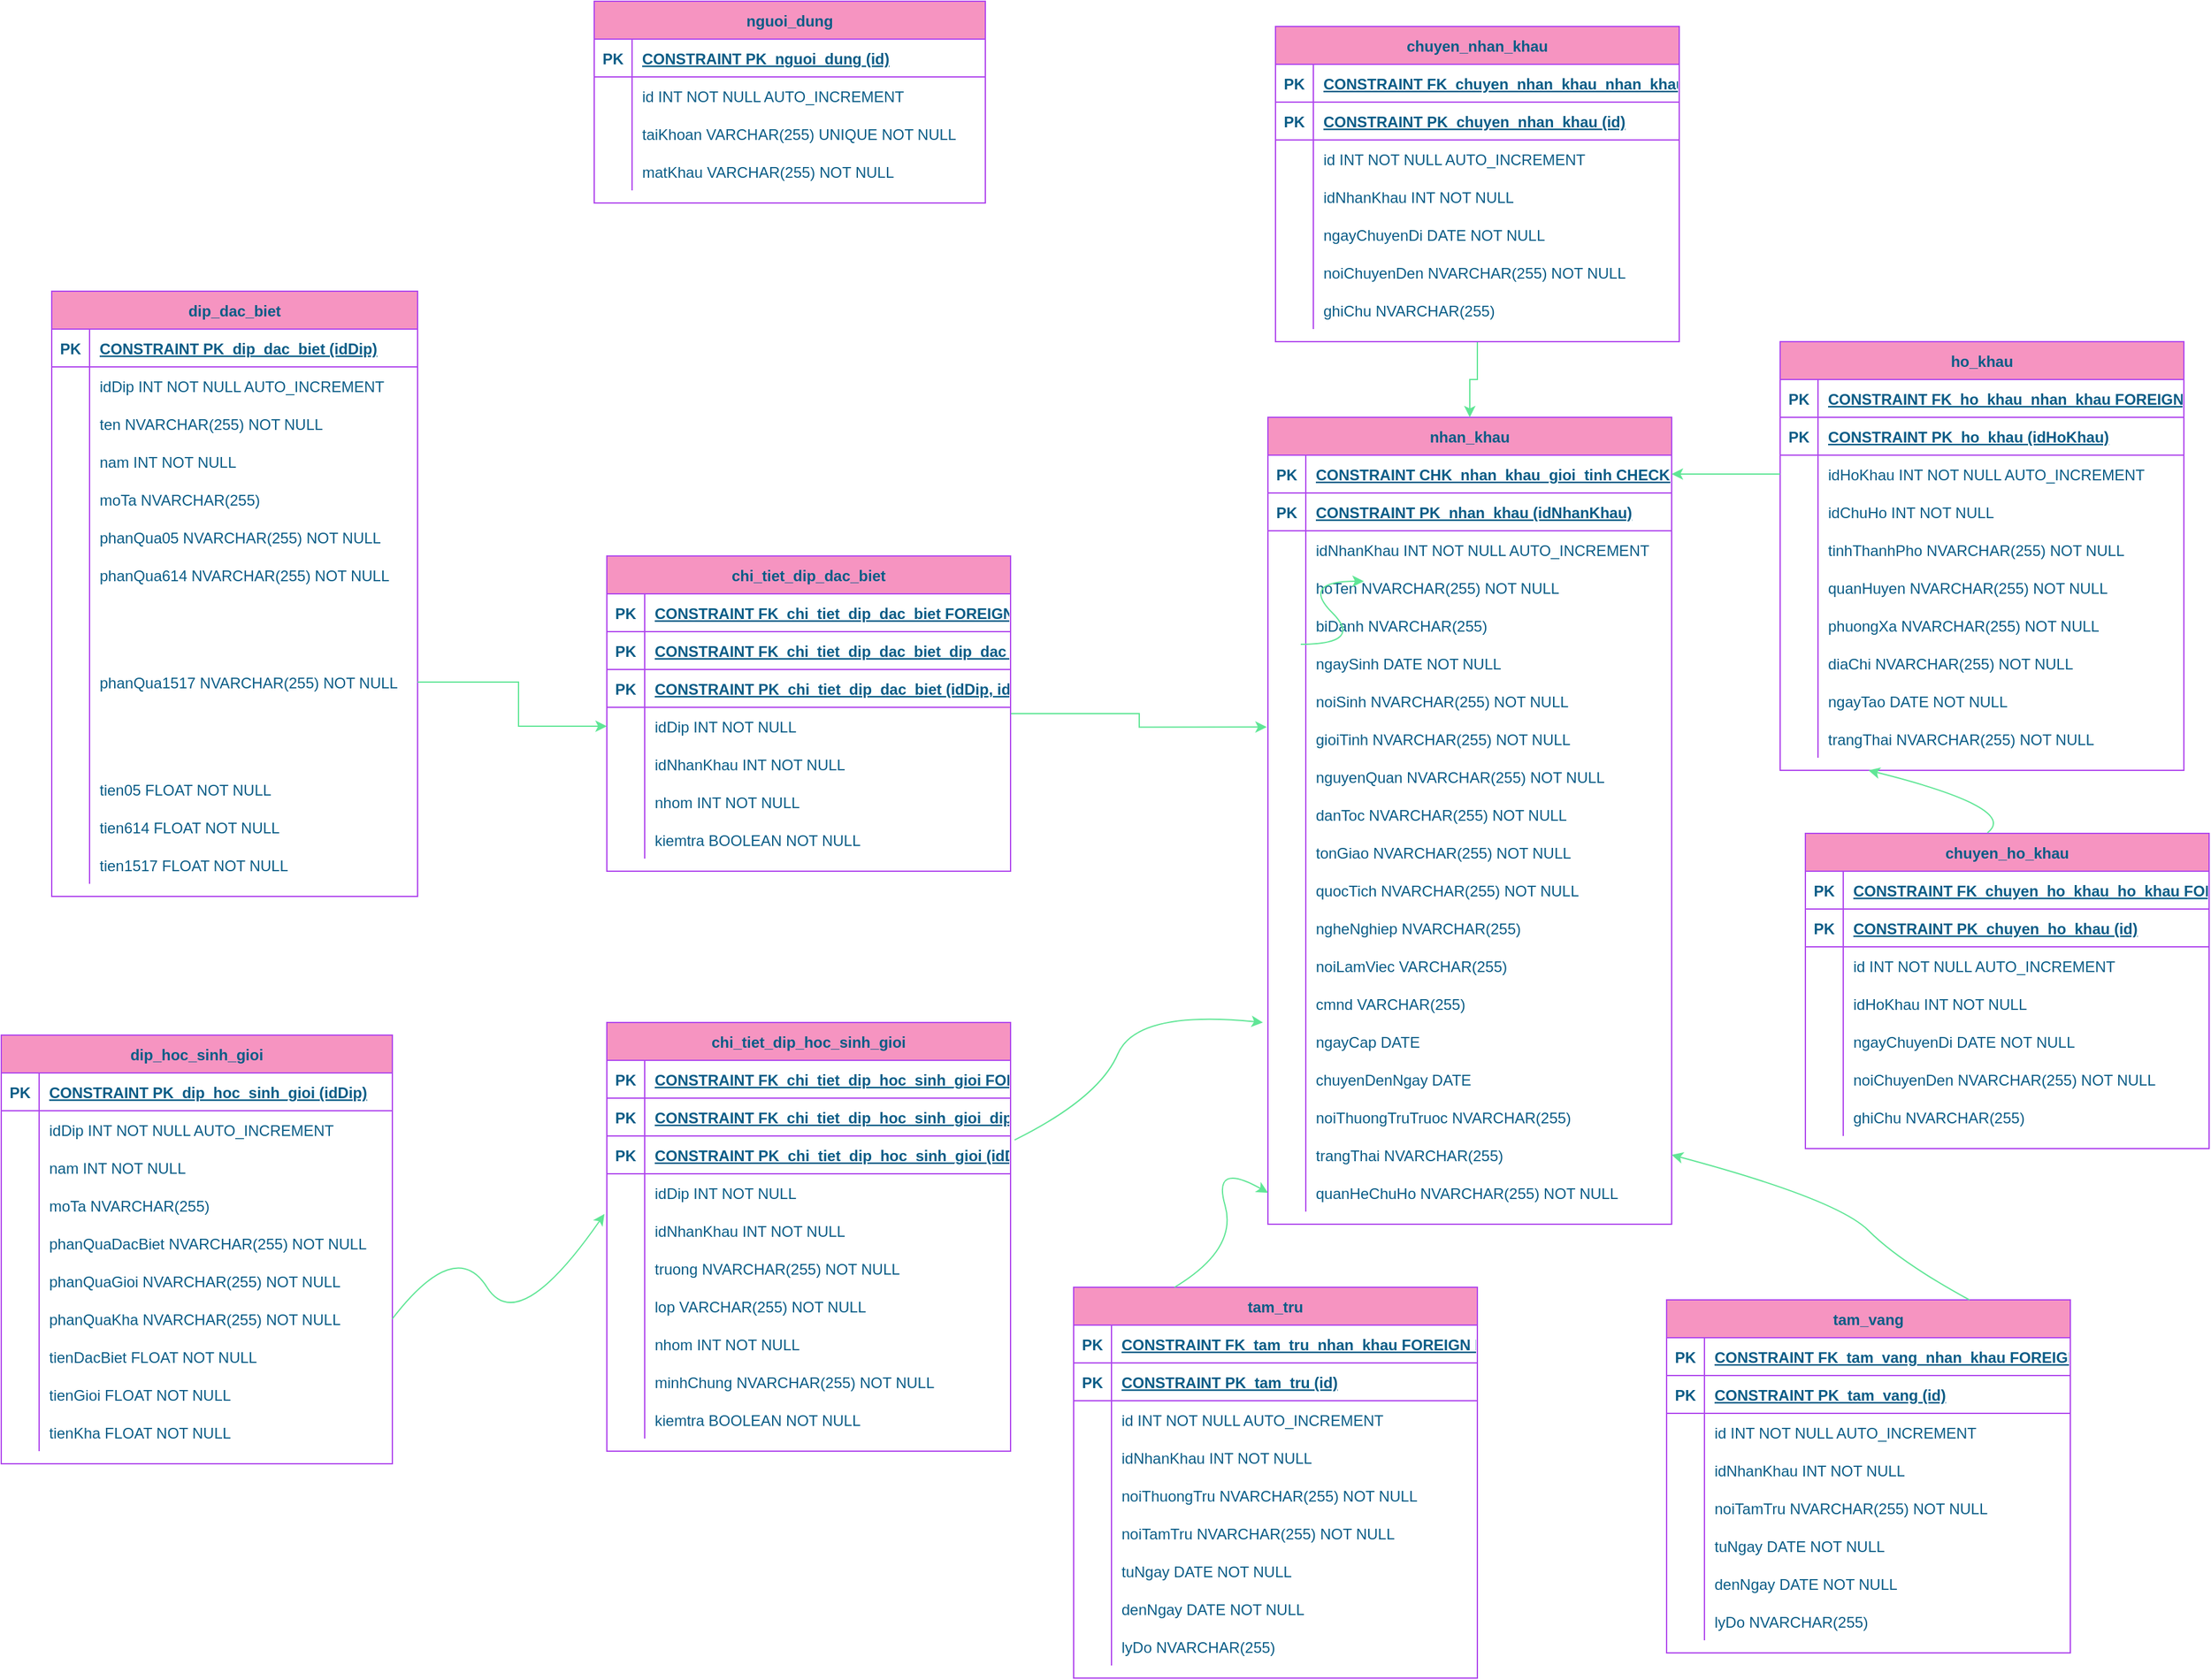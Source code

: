 <mxfile version="20.5.3" type="github">
  <diagram id="R2lEEEUBdFMjLlhIrx00" name="Page-1">
    <mxGraphModel dx="5484" dy="-424" grid="1" gridSize="10" guides="1" tooltips="1" connect="1" arrows="1" fold="1" page="1" pageScale="1" pageWidth="850" pageHeight="1100" math="0" shadow="0" extFonts="Permanent Marker^https://fonts.googleapis.com/css?family=Permanent+Marker">
      <root>
        <mxCell id="0" />
        <mxCell id="1" parent="0" />
        <mxCell id="4MWc1TYXwDdxIHbMxYdo-361" value="nguoi_dung" style="shape=table;startSize=30;container=1;collapsible=1;childLayout=tableLayout;fixedRows=1;rowLines=0;fontStyle=1;align=center;resizeLast=1;fillColor=#F694C1;strokeColor=#AF45ED;fontColor=#095C86;" vertex="1" parent="1">
          <mxGeometry x="-3110" y="1290" width="310" height="160" as="geometry" />
        </mxCell>
        <mxCell id="4MWc1TYXwDdxIHbMxYdo-362" value="" style="shape=tableRow;horizontal=0;startSize=0;swimlaneHead=0;swimlaneBody=0;fillColor=none;collapsible=0;dropTarget=0;points=[[0,0.5],[1,0.5]];portConstraint=eastwest;top=0;left=0;right=0;bottom=1;strokeColor=#AF45ED;fontColor=#095C86;" vertex="1" parent="4MWc1TYXwDdxIHbMxYdo-361">
          <mxGeometry y="30" width="310" height="30" as="geometry" />
        </mxCell>
        <mxCell id="4MWc1TYXwDdxIHbMxYdo-363" value="PK" style="shape=partialRectangle;overflow=hidden;connectable=0;fillColor=none;top=0;left=0;bottom=0;right=0;fontStyle=1;strokeColor=#AF45ED;fontColor=#095C86;" vertex="1" parent="4MWc1TYXwDdxIHbMxYdo-362">
          <mxGeometry width="30" height="30" as="geometry">
            <mxRectangle width="30" height="30" as="alternateBounds" />
          </mxGeometry>
        </mxCell>
        <mxCell id="4MWc1TYXwDdxIHbMxYdo-364" value="CONSTRAINT PK_nguoi_dung (id)" style="shape=partialRectangle;overflow=hidden;connectable=0;fillColor=none;align=left;top=0;left=0;bottom=0;right=0;spacingLeft=6;fontStyle=5;strokeColor=#AF45ED;fontColor=#095C86;" vertex="1" parent="4MWc1TYXwDdxIHbMxYdo-362">
          <mxGeometry x="30" width="280" height="30" as="geometry">
            <mxRectangle width="280" height="30" as="alternateBounds" />
          </mxGeometry>
        </mxCell>
        <mxCell id="4MWc1TYXwDdxIHbMxYdo-365" value="" style="shape=tableRow;horizontal=0;startSize=0;swimlaneHead=0;swimlaneBody=0;fillColor=none;collapsible=0;dropTarget=0;points=[[0,0.5],[1,0.5]];portConstraint=eastwest;top=0;left=0;right=0;bottom=0;strokeColor=#AF45ED;fontColor=#095C86;" vertex="1" parent="4MWc1TYXwDdxIHbMxYdo-361">
          <mxGeometry y="60" width="310" height="30" as="geometry" />
        </mxCell>
        <mxCell id="4MWc1TYXwDdxIHbMxYdo-366" value="" style="shape=partialRectangle;overflow=hidden;connectable=0;fillColor=none;top=0;left=0;bottom=0;right=0;strokeColor=#AF45ED;fontColor=#095C86;" vertex="1" parent="4MWc1TYXwDdxIHbMxYdo-365">
          <mxGeometry width="30" height="30" as="geometry">
            <mxRectangle width="30" height="30" as="alternateBounds" />
          </mxGeometry>
        </mxCell>
        <mxCell id="4MWc1TYXwDdxIHbMxYdo-367" value="id INT NOT NULL AUTO_INCREMENT" style="shape=partialRectangle;overflow=hidden;connectable=0;fillColor=none;align=left;top=0;left=0;bottom=0;right=0;spacingLeft=6;strokeColor=#AF45ED;fontColor=#095C86;" vertex="1" parent="4MWc1TYXwDdxIHbMxYdo-365">
          <mxGeometry x="30" width="280" height="30" as="geometry">
            <mxRectangle width="280" height="30" as="alternateBounds" />
          </mxGeometry>
        </mxCell>
        <mxCell id="4MWc1TYXwDdxIHbMxYdo-368" value="" style="shape=tableRow;horizontal=0;startSize=0;swimlaneHead=0;swimlaneBody=0;fillColor=none;collapsible=0;dropTarget=0;points=[[0,0.5],[1,0.5]];portConstraint=eastwest;top=0;left=0;right=0;bottom=0;strokeColor=#AF45ED;fontColor=#095C86;" vertex="1" parent="4MWc1TYXwDdxIHbMxYdo-361">
          <mxGeometry y="90" width="310" height="30" as="geometry" />
        </mxCell>
        <mxCell id="4MWc1TYXwDdxIHbMxYdo-369" value="" style="shape=partialRectangle;overflow=hidden;connectable=0;fillColor=none;top=0;left=0;bottom=0;right=0;strokeColor=#AF45ED;fontColor=#095C86;" vertex="1" parent="4MWc1TYXwDdxIHbMxYdo-368">
          <mxGeometry width="30" height="30" as="geometry">
            <mxRectangle width="30" height="30" as="alternateBounds" />
          </mxGeometry>
        </mxCell>
        <mxCell id="4MWc1TYXwDdxIHbMxYdo-370" value="taiKhoan VARCHAR(255) UNIQUE NOT NULL" style="shape=partialRectangle;overflow=hidden;connectable=0;fillColor=none;align=left;top=0;left=0;bottom=0;right=0;spacingLeft=6;strokeColor=#AF45ED;fontColor=#095C86;" vertex="1" parent="4MWc1TYXwDdxIHbMxYdo-368">
          <mxGeometry x="30" width="280" height="30" as="geometry">
            <mxRectangle width="280" height="30" as="alternateBounds" />
          </mxGeometry>
        </mxCell>
        <mxCell id="4MWc1TYXwDdxIHbMxYdo-371" value="" style="shape=tableRow;horizontal=0;startSize=0;swimlaneHead=0;swimlaneBody=0;fillColor=none;collapsible=0;dropTarget=0;points=[[0,0.5],[1,0.5]];portConstraint=eastwest;top=0;left=0;right=0;bottom=0;strokeColor=#AF45ED;fontColor=#095C86;" vertex="1" parent="4MWc1TYXwDdxIHbMxYdo-361">
          <mxGeometry y="120" width="310" height="30" as="geometry" />
        </mxCell>
        <mxCell id="4MWc1TYXwDdxIHbMxYdo-372" value="" style="shape=partialRectangle;overflow=hidden;connectable=0;fillColor=none;top=0;left=0;bottom=0;right=0;strokeColor=#AF45ED;fontColor=#095C86;" vertex="1" parent="4MWc1TYXwDdxIHbMxYdo-371">
          <mxGeometry width="30" height="30" as="geometry">
            <mxRectangle width="30" height="30" as="alternateBounds" />
          </mxGeometry>
        </mxCell>
        <mxCell id="4MWc1TYXwDdxIHbMxYdo-373" value="matKhau VARCHAR(255) NOT NULL" style="shape=partialRectangle;overflow=hidden;connectable=0;fillColor=none;align=left;top=0;left=0;bottom=0;right=0;spacingLeft=6;strokeColor=#AF45ED;fontColor=#095C86;" vertex="1" parent="4MWc1TYXwDdxIHbMxYdo-371">
          <mxGeometry x="30" width="280" height="30" as="geometry">
            <mxRectangle width="280" height="30" as="alternateBounds" />
          </mxGeometry>
        </mxCell>
        <mxCell id="4MWc1TYXwDdxIHbMxYdo-374" value="nhan_khau" style="shape=table;startSize=30;container=1;collapsible=1;childLayout=tableLayout;fixedRows=1;rowLines=0;fontStyle=1;align=center;resizeLast=1;fillColor=#F694C1;strokeColor=#AF45ED;fontColor=#095C86;" vertex="1" parent="1">
          <mxGeometry x="-2576" y="1620" width="320" height="640" as="geometry" />
        </mxCell>
        <mxCell id="4MWc1TYXwDdxIHbMxYdo-375" value="" style="shape=tableRow;horizontal=0;startSize=0;swimlaneHead=0;swimlaneBody=0;fillColor=none;collapsible=0;dropTarget=0;points=[[0,0.5],[1,0.5]];portConstraint=eastwest;top=0;left=0;right=0;bottom=1;strokeColor=#AF45ED;fontColor=#095C86;" vertex="1" parent="4MWc1TYXwDdxIHbMxYdo-374">
          <mxGeometry y="30" width="320" height="30" as="geometry" />
        </mxCell>
        <mxCell id="4MWc1TYXwDdxIHbMxYdo-376" value="PK" style="shape=partialRectangle;overflow=hidden;connectable=0;fillColor=none;top=0;left=0;bottom=0;right=0;fontStyle=1;strokeColor=#AF45ED;fontColor=#095C86;" vertex="1" parent="4MWc1TYXwDdxIHbMxYdo-375">
          <mxGeometry width="30" height="30" as="geometry">
            <mxRectangle width="30" height="30" as="alternateBounds" />
          </mxGeometry>
        </mxCell>
        <mxCell id="4MWc1TYXwDdxIHbMxYdo-377" value="CONSTRAINT CHK_nhan_khau_gioi_tinh CHECK (gioiTinh IN (N&#39;Nam&#39;, N&#39;Nữ&#39;))" style="shape=partialRectangle;overflow=hidden;connectable=0;fillColor=none;align=left;top=0;left=0;bottom=0;right=0;spacingLeft=6;fontStyle=5;strokeColor=#AF45ED;fontColor=#095C86;" vertex="1" parent="4MWc1TYXwDdxIHbMxYdo-375">
          <mxGeometry x="30" width="290" height="30" as="geometry">
            <mxRectangle width="290" height="30" as="alternateBounds" />
          </mxGeometry>
        </mxCell>
        <mxCell id="4MWc1TYXwDdxIHbMxYdo-378" value="" style="shape=tableRow;horizontal=0;startSize=0;swimlaneHead=0;swimlaneBody=0;fillColor=none;collapsible=0;dropTarget=0;points=[[0,0.5],[1,0.5]];portConstraint=eastwest;top=0;left=0;right=0;bottom=1;strokeColor=#AF45ED;fontColor=#095C86;" vertex="1" parent="4MWc1TYXwDdxIHbMxYdo-374">
          <mxGeometry y="60" width="320" height="30" as="geometry" />
        </mxCell>
        <mxCell id="4MWc1TYXwDdxIHbMxYdo-379" value="PK" style="shape=partialRectangle;overflow=hidden;connectable=0;fillColor=none;top=0;left=0;bottom=0;right=0;fontStyle=1;strokeColor=#AF45ED;fontColor=#095C86;" vertex="1" parent="4MWc1TYXwDdxIHbMxYdo-378">
          <mxGeometry width="30" height="30" as="geometry">
            <mxRectangle width="30" height="30" as="alternateBounds" />
          </mxGeometry>
        </mxCell>
        <mxCell id="4MWc1TYXwDdxIHbMxYdo-380" value="CONSTRAINT PK_nhan_khau (idNhanKhau)" style="shape=partialRectangle;overflow=hidden;connectable=0;fillColor=none;align=left;top=0;left=0;bottom=0;right=0;spacingLeft=6;fontStyle=5;strokeColor=#AF45ED;fontColor=#095C86;" vertex="1" parent="4MWc1TYXwDdxIHbMxYdo-378">
          <mxGeometry x="30" width="290" height="30" as="geometry">
            <mxRectangle width="290" height="30" as="alternateBounds" />
          </mxGeometry>
        </mxCell>
        <mxCell id="4MWc1TYXwDdxIHbMxYdo-381" value="" style="shape=tableRow;horizontal=0;startSize=0;swimlaneHead=0;swimlaneBody=0;fillColor=none;collapsible=0;dropTarget=0;points=[[0,0.5],[1,0.5]];portConstraint=eastwest;top=0;left=0;right=0;bottom=0;strokeColor=#AF45ED;fontColor=#095C86;" vertex="1" parent="4MWc1TYXwDdxIHbMxYdo-374">
          <mxGeometry y="90" width="320" height="30" as="geometry" />
        </mxCell>
        <mxCell id="4MWc1TYXwDdxIHbMxYdo-382" value="" style="shape=partialRectangle;overflow=hidden;connectable=0;fillColor=none;top=0;left=0;bottom=0;right=0;strokeColor=#AF45ED;fontColor=#095C86;" vertex="1" parent="4MWc1TYXwDdxIHbMxYdo-381">
          <mxGeometry width="30" height="30" as="geometry">
            <mxRectangle width="30" height="30" as="alternateBounds" />
          </mxGeometry>
        </mxCell>
        <mxCell id="4MWc1TYXwDdxIHbMxYdo-383" value="idNhanKhau INT NOT NULL AUTO_INCREMENT" style="shape=partialRectangle;overflow=hidden;connectable=0;fillColor=none;align=left;top=0;left=0;bottom=0;right=0;spacingLeft=6;strokeColor=#AF45ED;fontColor=#095C86;" vertex="1" parent="4MWc1TYXwDdxIHbMxYdo-381">
          <mxGeometry x="30" width="290" height="30" as="geometry">
            <mxRectangle width="290" height="30" as="alternateBounds" />
          </mxGeometry>
        </mxCell>
        <mxCell id="4MWc1TYXwDdxIHbMxYdo-384" value="" style="shape=tableRow;horizontal=0;startSize=0;swimlaneHead=0;swimlaneBody=0;fillColor=none;collapsible=0;dropTarget=0;points=[[0,0.5],[1,0.5]];portConstraint=eastwest;top=0;left=0;right=0;bottom=0;strokeColor=#AF45ED;fontColor=#095C86;" vertex="1" parent="4MWc1TYXwDdxIHbMxYdo-374">
          <mxGeometry y="120" width="320" height="30" as="geometry" />
        </mxCell>
        <mxCell id="4MWc1TYXwDdxIHbMxYdo-385" value="" style="shape=partialRectangle;overflow=hidden;connectable=0;fillColor=none;top=0;left=0;bottom=0;right=0;strokeColor=#AF45ED;fontColor=#095C86;" vertex="1" parent="4MWc1TYXwDdxIHbMxYdo-384">
          <mxGeometry width="30" height="30" as="geometry">
            <mxRectangle width="30" height="30" as="alternateBounds" />
          </mxGeometry>
        </mxCell>
        <mxCell id="4MWc1TYXwDdxIHbMxYdo-386" value="hoTen NVARCHAR(255) NOT NULL" style="shape=partialRectangle;overflow=hidden;connectable=0;fillColor=none;align=left;top=0;left=0;bottom=0;right=0;spacingLeft=6;strokeColor=#AF45ED;fontColor=#095C86;" vertex="1" parent="4MWc1TYXwDdxIHbMxYdo-384">
          <mxGeometry x="30" width="290" height="30" as="geometry">
            <mxRectangle width="290" height="30" as="alternateBounds" />
          </mxGeometry>
        </mxCell>
        <mxCell id="4MWc1TYXwDdxIHbMxYdo-387" value="" style="shape=tableRow;horizontal=0;startSize=0;swimlaneHead=0;swimlaneBody=0;fillColor=none;collapsible=0;dropTarget=0;points=[[0,0.5],[1,0.5]];portConstraint=eastwest;top=0;left=0;right=0;bottom=0;strokeColor=#AF45ED;fontColor=#095C86;" vertex="1" parent="4MWc1TYXwDdxIHbMxYdo-374">
          <mxGeometry y="150" width="320" height="30" as="geometry" />
        </mxCell>
        <mxCell id="4MWc1TYXwDdxIHbMxYdo-388" value="" style="shape=partialRectangle;overflow=hidden;connectable=0;fillColor=none;top=0;left=0;bottom=0;right=0;strokeColor=#AF45ED;fontColor=#095C86;" vertex="1" parent="4MWc1TYXwDdxIHbMxYdo-387">
          <mxGeometry width="30" height="30" as="geometry">
            <mxRectangle width="30" height="30" as="alternateBounds" />
          </mxGeometry>
        </mxCell>
        <mxCell id="4MWc1TYXwDdxIHbMxYdo-389" value="biDanh NVARCHAR(255)" style="shape=partialRectangle;overflow=hidden;connectable=0;fillColor=none;align=left;top=0;left=0;bottom=0;right=0;spacingLeft=6;strokeColor=#AF45ED;fontColor=#095C86;" vertex="1" parent="4MWc1TYXwDdxIHbMxYdo-387">
          <mxGeometry x="30" width="290" height="30" as="geometry">
            <mxRectangle width="290" height="30" as="alternateBounds" />
          </mxGeometry>
        </mxCell>
        <mxCell id="4MWc1TYXwDdxIHbMxYdo-390" value="" style="shape=tableRow;horizontal=0;startSize=0;swimlaneHead=0;swimlaneBody=0;fillColor=none;collapsible=0;dropTarget=0;points=[[0,0.5],[1,0.5]];portConstraint=eastwest;top=0;left=0;right=0;bottom=0;strokeColor=#AF45ED;fontColor=#095C86;" vertex="1" parent="4MWc1TYXwDdxIHbMxYdo-374">
          <mxGeometry y="180" width="320" height="30" as="geometry" />
        </mxCell>
        <mxCell id="4MWc1TYXwDdxIHbMxYdo-391" value="" style="shape=partialRectangle;overflow=hidden;connectable=0;fillColor=none;top=0;left=0;bottom=0;right=0;strokeColor=#AF45ED;fontColor=#095C86;" vertex="1" parent="4MWc1TYXwDdxIHbMxYdo-390">
          <mxGeometry width="30" height="30" as="geometry">
            <mxRectangle width="30" height="30" as="alternateBounds" />
          </mxGeometry>
        </mxCell>
        <mxCell id="4MWc1TYXwDdxIHbMxYdo-392" value="ngaySinh DATE NOT NULL" style="shape=partialRectangle;overflow=hidden;connectable=0;fillColor=none;align=left;top=0;left=0;bottom=0;right=0;spacingLeft=6;strokeColor=#AF45ED;fontColor=#095C86;" vertex="1" parent="4MWc1TYXwDdxIHbMxYdo-390">
          <mxGeometry x="30" width="290" height="30" as="geometry">
            <mxRectangle width="290" height="30" as="alternateBounds" />
          </mxGeometry>
        </mxCell>
        <mxCell id="4MWc1TYXwDdxIHbMxYdo-393" value="" style="shape=tableRow;horizontal=0;startSize=0;swimlaneHead=0;swimlaneBody=0;fillColor=none;collapsible=0;dropTarget=0;points=[[0,0.5],[1,0.5]];portConstraint=eastwest;top=0;left=0;right=0;bottom=0;strokeColor=#AF45ED;fontColor=#095C86;" vertex="1" parent="4MWc1TYXwDdxIHbMxYdo-374">
          <mxGeometry y="210" width="320" height="30" as="geometry" />
        </mxCell>
        <mxCell id="4MWc1TYXwDdxIHbMxYdo-394" value="" style="shape=partialRectangle;overflow=hidden;connectable=0;fillColor=none;top=0;left=0;bottom=0;right=0;strokeColor=#AF45ED;fontColor=#095C86;" vertex="1" parent="4MWc1TYXwDdxIHbMxYdo-393">
          <mxGeometry width="30" height="30" as="geometry">
            <mxRectangle width="30" height="30" as="alternateBounds" />
          </mxGeometry>
        </mxCell>
        <mxCell id="4MWc1TYXwDdxIHbMxYdo-395" value="noiSinh NVARCHAR(255) NOT NULL" style="shape=partialRectangle;overflow=hidden;connectable=0;fillColor=none;align=left;top=0;left=0;bottom=0;right=0;spacingLeft=6;strokeColor=#AF45ED;fontColor=#095C86;" vertex="1" parent="4MWc1TYXwDdxIHbMxYdo-393">
          <mxGeometry x="30" width="290" height="30" as="geometry">
            <mxRectangle width="290" height="30" as="alternateBounds" />
          </mxGeometry>
        </mxCell>
        <mxCell id="4MWc1TYXwDdxIHbMxYdo-396" value="" style="shape=tableRow;horizontal=0;startSize=0;swimlaneHead=0;swimlaneBody=0;fillColor=none;collapsible=0;dropTarget=0;points=[[0,0.5],[1,0.5]];portConstraint=eastwest;top=0;left=0;right=0;bottom=0;strokeColor=#AF45ED;fontColor=#095C86;" vertex="1" parent="4MWc1TYXwDdxIHbMxYdo-374">
          <mxGeometry y="240" width="320" height="30" as="geometry" />
        </mxCell>
        <mxCell id="4MWc1TYXwDdxIHbMxYdo-397" value="" style="shape=partialRectangle;overflow=hidden;connectable=0;fillColor=none;top=0;left=0;bottom=0;right=0;strokeColor=#AF45ED;fontColor=#095C86;" vertex="1" parent="4MWc1TYXwDdxIHbMxYdo-396">
          <mxGeometry width="30" height="30" as="geometry">
            <mxRectangle width="30" height="30" as="alternateBounds" />
          </mxGeometry>
        </mxCell>
        <mxCell id="4MWc1TYXwDdxIHbMxYdo-398" value="gioiTinh NVARCHAR(255) NOT NULL" style="shape=partialRectangle;overflow=hidden;connectable=0;fillColor=none;align=left;top=0;left=0;bottom=0;right=0;spacingLeft=6;strokeColor=#AF45ED;fontColor=#095C86;" vertex="1" parent="4MWc1TYXwDdxIHbMxYdo-396">
          <mxGeometry x="30" width="290" height="30" as="geometry">
            <mxRectangle width="290" height="30" as="alternateBounds" />
          </mxGeometry>
        </mxCell>
        <mxCell id="4MWc1TYXwDdxIHbMxYdo-399" value="" style="shape=tableRow;horizontal=0;startSize=0;swimlaneHead=0;swimlaneBody=0;fillColor=none;collapsible=0;dropTarget=0;points=[[0,0.5],[1,0.5]];portConstraint=eastwest;top=0;left=0;right=0;bottom=0;strokeColor=#AF45ED;fontColor=#095C86;" vertex="1" parent="4MWc1TYXwDdxIHbMxYdo-374">
          <mxGeometry y="270" width="320" height="30" as="geometry" />
        </mxCell>
        <mxCell id="4MWc1TYXwDdxIHbMxYdo-400" value="" style="shape=partialRectangle;overflow=hidden;connectable=0;fillColor=none;top=0;left=0;bottom=0;right=0;strokeColor=#AF45ED;fontColor=#095C86;" vertex="1" parent="4MWc1TYXwDdxIHbMxYdo-399">
          <mxGeometry width="30" height="30" as="geometry">
            <mxRectangle width="30" height="30" as="alternateBounds" />
          </mxGeometry>
        </mxCell>
        <mxCell id="4MWc1TYXwDdxIHbMxYdo-401" value="nguyenQuan NVARCHAR(255) NOT NULL" style="shape=partialRectangle;overflow=hidden;connectable=0;fillColor=none;align=left;top=0;left=0;bottom=0;right=0;spacingLeft=6;strokeColor=#AF45ED;fontColor=#095C86;" vertex="1" parent="4MWc1TYXwDdxIHbMxYdo-399">
          <mxGeometry x="30" width="290" height="30" as="geometry">
            <mxRectangle width="290" height="30" as="alternateBounds" />
          </mxGeometry>
        </mxCell>
        <mxCell id="4MWc1TYXwDdxIHbMxYdo-402" value="" style="shape=tableRow;horizontal=0;startSize=0;swimlaneHead=0;swimlaneBody=0;fillColor=none;collapsible=0;dropTarget=0;points=[[0,0.5],[1,0.5]];portConstraint=eastwest;top=0;left=0;right=0;bottom=0;strokeColor=#AF45ED;fontColor=#095C86;" vertex="1" parent="4MWc1TYXwDdxIHbMxYdo-374">
          <mxGeometry y="300" width="320" height="30" as="geometry" />
        </mxCell>
        <mxCell id="4MWc1TYXwDdxIHbMxYdo-403" value="" style="shape=partialRectangle;overflow=hidden;connectable=0;fillColor=none;top=0;left=0;bottom=0;right=0;strokeColor=#AF45ED;fontColor=#095C86;" vertex="1" parent="4MWc1TYXwDdxIHbMxYdo-402">
          <mxGeometry width="30" height="30" as="geometry">
            <mxRectangle width="30" height="30" as="alternateBounds" />
          </mxGeometry>
        </mxCell>
        <mxCell id="4MWc1TYXwDdxIHbMxYdo-404" value="danToc NVARCHAR(255) NOT NULL" style="shape=partialRectangle;overflow=hidden;connectable=0;fillColor=none;align=left;top=0;left=0;bottom=0;right=0;spacingLeft=6;strokeColor=#AF45ED;fontColor=#095C86;" vertex="1" parent="4MWc1TYXwDdxIHbMxYdo-402">
          <mxGeometry x="30" width="290" height="30" as="geometry">
            <mxRectangle width="290" height="30" as="alternateBounds" />
          </mxGeometry>
        </mxCell>
        <mxCell id="4MWc1TYXwDdxIHbMxYdo-405" value="" style="shape=tableRow;horizontal=0;startSize=0;swimlaneHead=0;swimlaneBody=0;fillColor=none;collapsible=0;dropTarget=0;points=[[0,0.5],[1,0.5]];portConstraint=eastwest;top=0;left=0;right=0;bottom=0;strokeColor=#AF45ED;fontColor=#095C86;" vertex="1" parent="4MWc1TYXwDdxIHbMxYdo-374">
          <mxGeometry y="330" width="320" height="30" as="geometry" />
        </mxCell>
        <mxCell id="4MWc1TYXwDdxIHbMxYdo-406" value="" style="shape=partialRectangle;overflow=hidden;connectable=0;fillColor=none;top=0;left=0;bottom=0;right=0;strokeColor=#AF45ED;fontColor=#095C86;" vertex="1" parent="4MWc1TYXwDdxIHbMxYdo-405">
          <mxGeometry width="30" height="30" as="geometry">
            <mxRectangle width="30" height="30" as="alternateBounds" />
          </mxGeometry>
        </mxCell>
        <mxCell id="4MWc1TYXwDdxIHbMxYdo-407" value="tonGiao NVARCHAR(255) NOT NULL" style="shape=partialRectangle;overflow=hidden;connectable=0;fillColor=none;align=left;top=0;left=0;bottom=0;right=0;spacingLeft=6;strokeColor=#AF45ED;fontColor=#095C86;" vertex="1" parent="4MWc1TYXwDdxIHbMxYdo-405">
          <mxGeometry x="30" width="290" height="30" as="geometry">
            <mxRectangle width="290" height="30" as="alternateBounds" />
          </mxGeometry>
        </mxCell>
        <mxCell id="4MWc1TYXwDdxIHbMxYdo-408" value="" style="shape=tableRow;horizontal=0;startSize=0;swimlaneHead=0;swimlaneBody=0;fillColor=none;collapsible=0;dropTarget=0;points=[[0,0.5],[1,0.5]];portConstraint=eastwest;top=0;left=0;right=0;bottom=0;strokeColor=#AF45ED;fontColor=#095C86;" vertex="1" parent="4MWc1TYXwDdxIHbMxYdo-374">
          <mxGeometry y="360" width="320" height="30" as="geometry" />
        </mxCell>
        <mxCell id="4MWc1TYXwDdxIHbMxYdo-409" value="" style="shape=partialRectangle;overflow=hidden;connectable=0;fillColor=none;top=0;left=0;bottom=0;right=0;strokeColor=#AF45ED;fontColor=#095C86;" vertex="1" parent="4MWc1TYXwDdxIHbMxYdo-408">
          <mxGeometry width="30" height="30" as="geometry">
            <mxRectangle width="30" height="30" as="alternateBounds" />
          </mxGeometry>
        </mxCell>
        <mxCell id="4MWc1TYXwDdxIHbMxYdo-410" value="quocTich NVARCHAR(255) NOT NULL" style="shape=partialRectangle;overflow=hidden;connectable=0;fillColor=none;align=left;top=0;left=0;bottom=0;right=0;spacingLeft=6;strokeColor=#AF45ED;fontColor=#095C86;" vertex="1" parent="4MWc1TYXwDdxIHbMxYdo-408">
          <mxGeometry x="30" width="290" height="30" as="geometry">
            <mxRectangle width="290" height="30" as="alternateBounds" />
          </mxGeometry>
        </mxCell>
        <mxCell id="4MWc1TYXwDdxIHbMxYdo-411" value="" style="shape=tableRow;horizontal=0;startSize=0;swimlaneHead=0;swimlaneBody=0;fillColor=none;collapsible=0;dropTarget=0;points=[[0,0.5],[1,0.5]];portConstraint=eastwest;top=0;left=0;right=0;bottom=0;strokeColor=#AF45ED;fontColor=#095C86;" vertex="1" parent="4MWc1TYXwDdxIHbMxYdo-374">
          <mxGeometry y="390" width="320" height="30" as="geometry" />
        </mxCell>
        <mxCell id="4MWc1TYXwDdxIHbMxYdo-412" value="" style="shape=partialRectangle;overflow=hidden;connectable=0;fillColor=none;top=0;left=0;bottom=0;right=0;strokeColor=#AF45ED;fontColor=#095C86;" vertex="1" parent="4MWc1TYXwDdxIHbMxYdo-411">
          <mxGeometry width="30" height="30" as="geometry">
            <mxRectangle width="30" height="30" as="alternateBounds" />
          </mxGeometry>
        </mxCell>
        <mxCell id="4MWc1TYXwDdxIHbMxYdo-413" value="ngheNghiep NVARCHAR(255)" style="shape=partialRectangle;overflow=hidden;connectable=0;fillColor=none;align=left;top=0;left=0;bottom=0;right=0;spacingLeft=6;strokeColor=#AF45ED;fontColor=#095C86;" vertex="1" parent="4MWc1TYXwDdxIHbMxYdo-411">
          <mxGeometry x="30" width="290" height="30" as="geometry">
            <mxRectangle width="290" height="30" as="alternateBounds" />
          </mxGeometry>
        </mxCell>
        <mxCell id="4MWc1TYXwDdxIHbMxYdo-414" value="" style="shape=tableRow;horizontal=0;startSize=0;swimlaneHead=0;swimlaneBody=0;fillColor=none;collapsible=0;dropTarget=0;points=[[0,0.5],[1,0.5]];portConstraint=eastwest;top=0;left=0;right=0;bottom=0;strokeColor=#AF45ED;fontColor=#095C86;" vertex="1" parent="4MWc1TYXwDdxIHbMxYdo-374">
          <mxGeometry y="420" width="320" height="30" as="geometry" />
        </mxCell>
        <mxCell id="4MWc1TYXwDdxIHbMxYdo-415" value="" style="shape=partialRectangle;overflow=hidden;connectable=0;fillColor=none;top=0;left=0;bottom=0;right=0;strokeColor=#AF45ED;fontColor=#095C86;" vertex="1" parent="4MWc1TYXwDdxIHbMxYdo-414">
          <mxGeometry width="30" height="30" as="geometry">
            <mxRectangle width="30" height="30" as="alternateBounds" />
          </mxGeometry>
        </mxCell>
        <mxCell id="4MWc1TYXwDdxIHbMxYdo-416" value="noiLamViec VARCHAR(255)" style="shape=partialRectangle;overflow=hidden;connectable=0;fillColor=none;align=left;top=0;left=0;bottom=0;right=0;spacingLeft=6;strokeColor=#AF45ED;fontColor=#095C86;" vertex="1" parent="4MWc1TYXwDdxIHbMxYdo-414">
          <mxGeometry x="30" width="290" height="30" as="geometry">
            <mxRectangle width="290" height="30" as="alternateBounds" />
          </mxGeometry>
        </mxCell>
        <mxCell id="4MWc1TYXwDdxIHbMxYdo-417" value="" style="shape=tableRow;horizontal=0;startSize=0;swimlaneHead=0;swimlaneBody=0;fillColor=none;collapsible=0;dropTarget=0;points=[[0,0.5],[1,0.5]];portConstraint=eastwest;top=0;left=0;right=0;bottom=0;strokeColor=#AF45ED;fontColor=#095C86;" vertex="1" parent="4MWc1TYXwDdxIHbMxYdo-374">
          <mxGeometry y="450" width="320" height="30" as="geometry" />
        </mxCell>
        <mxCell id="4MWc1TYXwDdxIHbMxYdo-418" value="" style="shape=partialRectangle;overflow=hidden;connectable=0;fillColor=none;top=0;left=0;bottom=0;right=0;strokeColor=#AF45ED;fontColor=#095C86;" vertex="1" parent="4MWc1TYXwDdxIHbMxYdo-417">
          <mxGeometry width="30" height="30" as="geometry">
            <mxRectangle width="30" height="30" as="alternateBounds" />
          </mxGeometry>
        </mxCell>
        <mxCell id="4MWc1TYXwDdxIHbMxYdo-419" value="cmnd VARCHAR(255)" style="shape=partialRectangle;overflow=hidden;connectable=0;fillColor=none;align=left;top=0;left=0;bottom=0;right=0;spacingLeft=6;strokeColor=#AF45ED;fontColor=#095C86;" vertex="1" parent="4MWc1TYXwDdxIHbMxYdo-417">
          <mxGeometry x="30" width="290" height="30" as="geometry">
            <mxRectangle width="290" height="30" as="alternateBounds" />
          </mxGeometry>
        </mxCell>
        <mxCell id="4MWc1TYXwDdxIHbMxYdo-420" value="" style="shape=tableRow;horizontal=0;startSize=0;swimlaneHead=0;swimlaneBody=0;fillColor=none;collapsible=0;dropTarget=0;points=[[0,0.5],[1,0.5]];portConstraint=eastwest;top=0;left=0;right=0;bottom=0;strokeColor=#AF45ED;fontColor=#095C86;" vertex="1" parent="4MWc1TYXwDdxIHbMxYdo-374">
          <mxGeometry y="480" width="320" height="30" as="geometry" />
        </mxCell>
        <mxCell id="4MWc1TYXwDdxIHbMxYdo-421" value="" style="shape=partialRectangle;overflow=hidden;connectable=0;fillColor=none;top=0;left=0;bottom=0;right=0;strokeColor=#AF45ED;fontColor=#095C86;" vertex="1" parent="4MWc1TYXwDdxIHbMxYdo-420">
          <mxGeometry width="30" height="30" as="geometry">
            <mxRectangle width="30" height="30" as="alternateBounds" />
          </mxGeometry>
        </mxCell>
        <mxCell id="4MWc1TYXwDdxIHbMxYdo-422" value="ngayCap DATE" style="shape=partialRectangle;overflow=hidden;connectable=0;fillColor=none;align=left;top=0;left=0;bottom=0;right=0;spacingLeft=6;strokeColor=#AF45ED;fontColor=#095C86;" vertex="1" parent="4MWc1TYXwDdxIHbMxYdo-420">
          <mxGeometry x="30" width="290" height="30" as="geometry">
            <mxRectangle width="290" height="30" as="alternateBounds" />
          </mxGeometry>
        </mxCell>
        <mxCell id="4MWc1TYXwDdxIHbMxYdo-423" value="" style="shape=tableRow;horizontal=0;startSize=0;swimlaneHead=0;swimlaneBody=0;fillColor=none;collapsible=0;dropTarget=0;points=[[0,0.5],[1,0.5]];portConstraint=eastwest;top=0;left=0;right=0;bottom=0;strokeColor=#AF45ED;fontColor=#095C86;" vertex="1" parent="4MWc1TYXwDdxIHbMxYdo-374">
          <mxGeometry y="510" width="320" height="30" as="geometry" />
        </mxCell>
        <mxCell id="4MWc1TYXwDdxIHbMxYdo-424" value="" style="shape=partialRectangle;overflow=hidden;connectable=0;fillColor=none;top=0;left=0;bottom=0;right=0;strokeColor=#AF45ED;fontColor=#095C86;" vertex="1" parent="4MWc1TYXwDdxIHbMxYdo-423">
          <mxGeometry width="30" height="30" as="geometry">
            <mxRectangle width="30" height="30" as="alternateBounds" />
          </mxGeometry>
        </mxCell>
        <mxCell id="4MWc1TYXwDdxIHbMxYdo-425" value="chuyenDenNgay DATE" style="shape=partialRectangle;overflow=hidden;connectable=0;fillColor=none;align=left;top=0;left=0;bottom=0;right=0;spacingLeft=6;strokeColor=#AF45ED;fontColor=#095C86;" vertex="1" parent="4MWc1TYXwDdxIHbMxYdo-423">
          <mxGeometry x="30" width="290" height="30" as="geometry">
            <mxRectangle width="290" height="30" as="alternateBounds" />
          </mxGeometry>
        </mxCell>
        <mxCell id="4MWc1TYXwDdxIHbMxYdo-426" value="" style="shape=tableRow;horizontal=0;startSize=0;swimlaneHead=0;swimlaneBody=0;fillColor=none;collapsible=0;dropTarget=0;points=[[0,0.5],[1,0.5]];portConstraint=eastwest;top=0;left=0;right=0;bottom=0;strokeColor=#AF45ED;fontColor=#095C86;" vertex="1" parent="4MWc1TYXwDdxIHbMxYdo-374">
          <mxGeometry y="540" width="320" height="30" as="geometry" />
        </mxCell>
        <mxCell id="4MWc1TYXwDdxIHbMxYdo-427" value="" style="shape=partialRectangle;overflow=hidden;connectable=0;fillColor=none;top=0;left=0;bottom=0;right=0;strokeColor=#AF45ED;fontColor=#095C86;" vertex="1" parent="4MWc1TYXwDdxIHbMxYdo-426">
          <mxGeometry width="30" height="30" as="geometry">
            <mxRectangle width="30" height="30" as="alternateBounds" />
          </mxGeometry>
        </mxCell>
        <mxCell id="4MWc1TYXwDdxIHbMxYdo-428" value="noiThuongTruTruoc NVARCHAR(255)" style="shape=partialRectangle;overflow=hidden;connectable=0;fillColor=none;align=left;top=0;left=0;bottom=0;right=0;spacingLeft=6;strokeColor=#AF45ED;fontColor=#095C86;" vertex="1" parent="4MWc1TYXwDdxIHbMxYdo-426">
          <mxGeometry x="30" width="290" height="30" as="geometry">
            <mxRectangle width="290" height="30" as="alternateBounds" />
          </mxGeometry>
        </mxCell>
        <mxCell id="4MWc1TYXwDdxIHbMxYdo-429" value="" style="shape=tableRow;horizontal=0;startSize=0;swimlaneHead=0;swimlaneBody=0;fillColor=none;collapsible=0;dropTarget=0;points=[[0,0.5],[1,0.5]];portConstraint=eastwest;top=0;left=0;right=0;bottom=0;strokeColor=#AF45ED;fontColor=#095C86;" vertex="1" parent="4MWc1TYXwDdxIHbMxYdo-374">
          <mxGeometry y="570" width="320" height="30" as="geometry" />
        </mxCell>
        <mxCell id="4MWc1TYXwDdxIHbMxYdo-430" value="" style="shape=partialRectangle;overflow=hidden;connectable=0;fillColor=none;top=0;left=0;bottom=0;right=0;strokeColor=#AF45ED;fontColor=#095C86;" vertex="1" parent="4MWc1TYXwDdxIHbMxYdo-429">
          <mxGeometry width="30" height="30" as="geometry">
            <mxRectangle width="30" height="30" as="alternateBounds" />
          </mxGeometry>
        </mxCell>
        <mxCell id="4MWc1TYXwDdxIHbMxYdo-431" value="trangThai NVARCHAR(255)" style="shape=partialRectangle;overflow=hidden;connectable=0;fillColor=none;align=left;top=0;left=0;bottom=0;right=0;spacingLeft=6;strokeColor=#AF45ED;fontColor=#095C86;" vertex="1" parent="4MWc1TYXwDdxIHbMxYdo-429">
          <mxGeometry x="30" width="290" height="30" as="geometry">
            <mxRectangle width="290" height="30" as="alternateBounds" />
          </mxGeometry>
        </mxCell>
        <mxCell id="4MWc1TYXwDdxIHbMxYdo-432" value="" style="shape=tableRow;horizontal=0;startSize=0;swimlaneHead=0;swimlaneBody=0;fillColor=none;collapsible=0;dropTarget=0;points=[[0,0.5],[1,0.5]];portConstraint=eastwest;top=0;left=0;right=0;bottom=0;strokeColor=#AF45ED;fontColor=#095C86;" vertex="1" parent="4MWc1TYXwDdxIHbMxYdo-374">
          <mxGeometry y="600" width="320" height="30" as="geometry" />
        </mxCell>
        <mxCell id="4MWc1TYXwDdxIHbMxYdo-433" value="" style="shape=partialRectangle;overflow=hidden;connectable=0;fillColor=none;top=0;left=0;bottom=0;right=0;strokeColor=#AF45ED;fontColor=#095C86;" vertex="1" parent="4MWc1TYXwDdxIHbMxYdo-432">
          <mxGeometry width="30" height="30" as="geometry">
            <mxRectangle width="30" height="30" as="alternateBounds" />
          </mxGeometry>
        </mxCell>
        <mxCell id="4MWc1TYXwDdxIHbMxYdo-434" value="quanHeChuHo NVARCHAR(255) NOT NULL" style="shape=partialRectangle;overflow=hidden;connectable=0;fillColor=none;align=left;top=0;left=0;bottom=0;right=0;spacingLeft=6;strokeColor=#AF45ED;fontColor=#095C86;" vertex="1" parent="4MWc1TYXwDdxIHbMxYdo-432">
          <mxGeometry x="30" width="290" height="30" as="geometry">
            <mxRectangle width="290" height="30" as="alternateBounds" />
          </mxGeometry>
        </mxCell>
        <mxCell id="4MWc1TYXwDdxIHbMxYdo-435" value="ho_khau" style="shape=table;startSize=30;container=1;collapsible=1;childLayout=tableLayout;fixedRows=1;rowLines=0;fontStyle=1;align=center;resizeLast=1;fillColor=#F694C1;strokeColor=#AF45ED;fontColor=#095C86;" vertex="1" parent="1">
          <mxGeometry x="-2170" y="1560" width="320" height="340" as="geometry" />
        </mxCell>
        <mxCell id="4MWc1TYXwDdxIHbMxYdo-436" value="" style="shape=tableRow;horizontal=0;startSize=0;swimlaneHead=0;swimlaneBody=0;fillColor=none;collapsible=0;dropTarget=0;points=[[0,0.5],[1,0.5]];portConstraint=eastwest;top=0;left=0;right=0;bottom=1;strokeColor=#AF45ED;fontColor=#095C86;" vertex="1" parent="4MWc1TYXwDdxIHbMxYdo-435">
          <mxGeometry y="30" width="320" height="30" as="geometry" />
        </mxCell>
        <mxCell id="4MWc1TYXwDdxIHbMxYdo-437" value="PK" style="shape=partialRectangle;overflow=hidden;connectable=0;fillColor=none;top=0;left=0;bottom=0;right=0;fontStyle=1;strokeColor=#AF45ED;fontColor=#095C86;" vertex="1" parent="4MWc1TYXwDdxIHbMxYdo-436">
          <mxGeometry width="30" height="30" as="geometry">
            <mxRectangle width="30" height="30" as="alternateBounds" />
          </mxGeometry>
        </mxCell>
        <mxCell id="4MWc1TYXwDdxIHbMxYdo-438" value="CONSTRAINT FK_ho_khau_nhan_khau FOREIGN KEY(idChuHo) REFERENCES nhan_khau(idNhanKhau) ON DELETE CASCADE" style="shape=partialRectangle;overflow=hidden;connectable=0;fillColor=none;align=left;top=0;left=0;bottom=0;right=0;spacingLeft=6;fontStyle=5;strokeColor=#AF45ED;fontColor=#095C86;" vertex="1" parent="4MWc1TYXwDdxIHbMxYdo-436">
          <mxGeometry x="30" width="290" height="30" as="geometry">
            <mxRectangle width="290" height="30" as="alternateBounds" />
          </mxGeometry>
        </mxCell>
        <mxCell id="4MWc1TYXwDdxIHbMxYdo-439" value="" style="shape=tableRow;horizontal=0;startSize=0;swimlaneHead=0;swimlaneBody=0;fillColor=none;collapsible=0;dropTarget=0;points=[[0,0.5],[1,0.5]];portConstraint=eastwest;top=0;left=0;right=0;bottom=1;strokeColor=#AF45ED;fontColor=#095C86;" vertex="1" parent="4MWc1TYXwDdxIHbMxYdo-435">
          <mxGeometry y="60" width="320" height="30" as="geometry" />
        </mxCell>
        <mxCell id="4MWc1TYXwDdxIHbMxYdo-440" value="PK" style="shape=partialRectangle;overflow=hidden;connectable=0;fillColor=none;top=0;left=0;bottom=0;right=0;fontStyle=1;strokeColor=#AF45ED;fontColor=#095C86;" vertex="1" parent="4MWc1TYXwDdxIHbMxYdo-439">
          <mxGeometry width="30" height="30" as="geometry">
            <mxRectangle width="30" height="30" as="alternateBounds" />
          </mxGeometry>
        </mxCell>
        <mxCell id="4MWc1TYXwDdxIHbMxYdo-441" value="CONSTRAINT PK_ho_khau (idHoKhau)" style="shape=partialRectangle;overflow=hidden;connectable=0;fillColor=none;align=left;top=0;left=0;bottom=0;right=0;spacingLeft=6;fontStyle=5;strokeColor=#AF45ED;fontColor=#095C86;" vertex="1" parent="4MWc1TYXwDdxIHbMxYdo-439">
          <mxGeometry x="30" width="290" height="30" as="geometry">
            <mxRectangle width="290" height="30" as="alternateBounds" />
          </mxGeometry>
        </mxCell>
        <mxCell id="4MWc1TYXwDdxIHbMxYdo-442" value="" style="shape=tableRow;horizontal=0;startSize=0;swimlaneHead=0;swimlaneBody=0;fillColor=none;collapsible=0;dropTarget=0;points=[[0,0.5],[1,0.5]];portConstraint=eastwest;top=0;left=0;right=0;bottom=0;strokeColor=#AF45ED;fontColor=#095C86;" vertex="1" parent="4MWc1TYXwDdxIHbMxYdo-435">
          <mxGeometry y="90" width="320" height="30" as="geometry" />
        </mxCell>
        <mxCell id="4MWc1TYXwDdxIHbMxYdo-443" value="" style="shape=partialRectangle;overflow=hidden;connectable=0;fillColor=none;top=0;left=0;bottom=0;right=0;strokeColor=#AF45ED;fontColor=#095C86;" vertex="1" parent="4MWc1TYXwDdxIHbMxYdo-442">
          <mxGeometry width="30" height="30" as="geometry">
            <mxRectangle width="30" height="30" as="alternateBounds" />
          </mxGeometry>
        </mxCell>
        <mxCell id="4MWc1TYXwDdxIHbMxYdo-444" value="idHoKhau INT NOT NULL AUTO_INCREMENT" style="shape=partialRectangle;overflow=hidden;connectable=0;fillColor=none;align=left;top=0;left=0;bottom=0;right=0;spacingLeft=6;strokeColor=#AF45ED;fontColor=#095C86;" vertex="1" parent="4MWc1TYXwDdxIHbMxYdo-442">
          <mxGeometry x="30" width="290" height="30" as="geometry">
            <mxRectangle width="290" height="30" as="alternateBounds" />
          </mxGeometry>
        </mxCell>
        <mxCell id="4MWc1TYXwDdxIHbMxYdo-445" value="" style="shape=tableRow;horizontal=0;startSize=0;swimlaneHead=0;swimlaneBody=0;fillColor=none;collapsible=0;dropTarget=0;points=[[0,0.5],[1,0.5]];portConstraint=eastwest;top=0;left=0;right=0;bottom=0;strokeColor=#AF45ED;fontColor=#095C86;" vertex="1" parent="4MWc1TYXwDdxIHbMxYdo-435">
          <mxGeometry y="120" width="320" height="30" as="geometry" />
        </mxCell>
        <mxCell id="4MWc1TYXwDdxIHbMxYdo-446" value="" style="shape=partialRectangle;overflow=hidden;connectable=0;fillColor=none;top=0;left=0;bottom=0;right=0;strokeColor=#AF45ED;fontColor=#095C86;" vertex="1" parent="4MWc1TYXwDdxIHbMxYdo-445">
          <mxGeometry width="30" height="30" as="geometry">
            <mxRectangle width="30" height="30" as="alternateBounds" />
          </mxGeometry>
        </mxCell>
        <mxCell id="4MWc1TYXwDdxIHbMxYdo-447" value="idChuHo INT NOT NULL" style="shape=partialRectangle;overflow=hidden;connectable=0;fillColor=none;align=left;top=0;left=0;bottom=0;right=0;spacingLeft=6;strokeColor=#AF45ED;fontColor=#095C86;" vertex="1" parent="4MWc1TYXwDdxIHbMxYdo-445">
          <mxGeometry x="30" width="290" height="30" as="geometry">
            <mxRectangle width="290" height="30" as="alternateBounds" />
          </mxGeometry>
        </mxCell>
        <mxCell id="4MWc1TYXwDdxIHbMxYdo-448" value="" style="shape=tableRow;horizontal=0;startSize=0;swimlaneHead=0;swimlaneBody=0;fillColor=none;collapsible=0;dropTarget=0;points=[[0,0.5],[1,0.5]];portConstraint=eastwest;top=0;left=0;right=0;bottom=0;strokeColor=#AF45ED;fontColor=#095C86;" vertex="1" parent="4MWc1TYXwDdxIHbMxYdo-435">
          <mxGeometry y="150" width="320" height="30" as="geometry" />
        </mxCell>
        <mxCell id="4MWc1TYXwDdxIHbMxYdo-449" value="" style="shape=partialRectangle;overflow=hidden;connectable=0;fillColor=none;top=0;left=0;bottom=0;right=0;strokeColor=#AF45ED;fontColor=#095C86;" vertex="1" parent="4MWc1TYXwDdxIHbMxYdo-448">
          <mxGeometry width="30" height="30" as="geometry">
            <mxRectangle width="30" height="30" as="alternateBounds" />
          </mxGeometry>
        </mxCell>
        <mxCell id="4MWc1TYXwDdxIHbMxYdo-450" value="tinhThanhPho NVARCHAR(255) NOT NULL" style="shape=partialRectangle;overflow=hidden;connectable=0;fillColor=none;align=left;top=0;left=0;bottom=0;right=0;spacingLeft=6;strokeColor=#AF45ED;fontColor=#095C86;" vertex="1" parent="4MWc1TYXwDdxIHbMxYdo-448">
          <mxGeometry x="30" width="290" height="30" as="geometry">
            <mxRectangle width="290" height="30" as="alternateBounds" />
          </mxGeometry>
        </mxCell>
        <mxCell id="4MWc1TYXwDdxIHbMxYdo-451" value="" style="shape=tableRow;horizontal=0;startSize=0;swimlaneHead=0;swimlaneBody=0;fillColor=none;collapsible=0;dropTarget=0;points=[[0,0.5],[1,0.5]];portConstraint=eastwest;top=0;left=0;right=0;bottom=0;strokeColor=#AF45ED;fontColor=#095C86;" vertex="1" parent="4MWc1TYXwDdxIHbMxYdo-435">
          <mxGeometry y="180" width="320" height="30" as="geometry" />
        </mxCell>
        <mxCell id="4MWc1TYXwDdxIHbMxYdo-452" value="" style="shape=partialRectangle;overflow=hidden;connectable=0;fillColor=none;top=0;left=0;bottom=0;right=0;strokeColor=#AF45ED;fontColor=#095C86;" vertex="1" parent="4MWc1TYXwDdxIHbMxYdo-451">
          <mxGeometry width="30" height="30" as="geometry">
            <mxRectangle width="30" height="30" as="alternateBounds" />
          </mxGeometry>
        </mxCell>
        <mxCell id="4MWc1TYXwDdxIHbMxYdo-453" value="quanHuyen NVARCHAR(255) NOT NULL" style="shape=partialRectangle;overflow=hidden;connectable=0;fillColor=none;align=left;top=0;left=0;bottom=0;right=0;spacingLeft=6;strokeColor=#AF45ED;fontColor=#095C86;" vertex="1" parent="4MWc1TYXwDdxIHbMxYdo-451">
          <mxGeometry x="30" width="290" height="30" as="geometry">
            <mxRectangle width="290" height="30" as="alternateBounds" />
          </mxGeometry>
        </mxCell>
        <mxCell id="4MWc1TYXwDdxIHbMxYdo-454" value="" style="shape=tableRow;horizontal=0;startSize=0;swimlaneHead=0;swimlaneBody=0;fillColor=none;collapsible=0;dropTarget=0;points=[[0,0.5],[1,0.5]];portConstraint=eastwest;top=0;left=0;right=0;bottom=0;strokeColor=#AF45ED;fontColor=#095C86;" vertex="1" parent="4MWc1TYXwDdxIHbMxYdo-435">
          <mxGeometry y="210" width="320" height="30" as="geometry" />
        </mxCell>
        <mxCell id="4MWc1TYXwDdxIHbMxYdo-455" value="" style="shape=partialRectangle;overflow=hidden;connectable=0;fillColor=none;top=0;left=0;bottom=0;right=0;strokeColor=#AF45ED;fontColor=#095C86;" vertex="1" parent="4MWc1TYXwDdxIHbMxYdo-454">
          <mxGeometry width="30" height="30" as="geometry">
            <mxRectangle width="30" height="30" as="alternateBounds" />
          </mxGeometry>
        </mxCell>
        <mxCell id="4MWc1TYXwDdxIHbMxYdo-456" value="phuongXa NVARCHAR(255) NOT NULL" style="shape=partialRectangle;overflow=hidden;connectable=0;fillColor=none;align=left;top=0;left=0;bottom=0;right=0;spacingLeft=6;strokeColor=#AF45ED;fontColor=#095C86;" vertex="1" parent="4MWc1TYXwDdxIHbMxYdo-454">
          <mxGeometry x="30" width="290" height="30" as="geometry">
            <mxRectangle width="290" height="30" as="alternateBounds" />
          </mxGeometry>
        </mxCell>
        <mxCell id="4MWc1TYXwDdxIHbMxYdo-457" value="" style="shape=tableRow;horizontal=0;startSize=0;swimlaneHead=0;swimlaneBody=0;fillColor=none;collapsible=0;dropTarget=0;points=[[0,0.5],[1,0.5]];portConstraint=eastwest;top=0;left=0;right=0;bottom=0;strokeColor=#AF45ED;fontColor=#095C86;" vertex="1" parent="4MWc1TYXwDdxIHbMxYdo-435">
          <mxGeometry y="240" width="320" height="30" as="geometry" />
        </mxCell>
        <mxCell id="4MWc1TYXwDdxIHbMxYdo-458" value="" style="shape=partialRectangle;overflow=hidden;connectable=0;fillColor=none;top=0;left=0;bottom=0;right=0;strokeColor=#AF45ED;fontColor=#095C86;" vertex="1" parent="4MWc1TYXwDdxIHbMxYdo-457">
          <mxGeometry width="30" height="30" as="geometry">
            <mxRectangle width="30" height="30" as="alternateBounds" />
          </mxGeometry>
        </mxCell>
        <mxCell id="4MWc1TYXwDdxIHbMxYdo-459" value="diaChi NVARCHAR(255) NOT NULL" style="shape=partialRectangle;overflow=hidden;connectable=0;fillColor=none;align=left;top=0;left=0;bottom=0;right=0;spacingLeft=6;strokeColor=#AF45ED;fontColor=#095C86;" vertex="1" parent="4MWc1TYXwDdxIHbMxYdo-457">
          <mxGeometry x="30" width="290" height="30" as="geometry">
            <mxRectangle width="290" height="30" as="alternateBounds" />
          </mxGeometry>
        </mxCell>
        <mxCell id="4MWc1TYXwDdxIHbMxYdo-460" value="" style="shape=tableRow;horizontal=0;startSize=0;swimlaneHead=0;swimlaneBody=0;fillColor=none;collapsible=0;dropTarget=0;points=[[0,0.5],[1,0.5]];portConstraint=eastwest;top=0;left=0;right=0;bottom=0;strokeColor=#AF45ED;fontColor=#095C86;" vertex="1" parent="4MWc1TYXwDdxIHbMxYdo-435">
          <mxGeometry y="270" width="320" height="30" as="geometry" />
        </mxCell>
        <mxCell id="4MWc1TYXwDdxIHbMxYdo-461" value="" style="shape=partialRectangle;overflow=hidden;connectable=0;fillColor=none;top=0;left=0;bottom=0;right=0;strokeColor=#AF45ED;fontColor=#095C86;" vertex="1" parent="4MWc1TYXwDdxIHbMxYdo-460">
          <mxGeometry width="30" height="30" as="geometry">
            <mxRectangle width="30" height="30" as="alternateBounds" />
          </mxGeometry>
        </mxCell>
        <mxCell id="4MWc1TYXwDdxIHbMxYdo-462" value="ngayTao DATE NOT NULL" style="shape=partialRectangle;overflow=hidden;connectable=0;fillColor=none;align=left;top=0;left=0;bottom=0;right=0;spacingLeft=6;strokeColor=#AF45ED;fontColor=#095C86;" vertex="1" parent="4MWc1TYXwDdxIHbMxYdo-460">
          <mxGeometry x="30" width="290" height="30" as="geometry">
            <mxRectangle width="290" height="30" as="alternateBounds" />
          </mxGeometry>
        </mxCell>
        <mxCell id="4MWc1TYXwDdxIHbMxYdo-463" value="" style="shape=tableRow;horizontal=0;startSize=0;swimlaneHead=0;swimlaneBody=0;fillColor=none;collapsible=0;dropTarget=0;points=[[0,0.5],[1,0.5]];portConstraint=eastwest;top=0;left=0;right=0;bottom=0;strokeColor=#AF45ED;fontColor=#095C86;" vertex="1" parent="4MWc1TYXwDdxIHbMxYdo-435">
          <mxGeometry y="300" width="320" height="30" as="geometry" />
        </mxCell>
        <mxCell id="4MWc1TYXwDdxIHbMxYdo-464" value="" style="shape=partialRectangle;overflow=hidden;connectable=0;fillColor=none;top=0;left=0;bottom=0;right=0;strokeColor=#AF45ED;fontColor=#095C86;" vertex="1" parent="4MWc1TYXwDdxIHbMxYdo-463">
          <mxGeometry width="30" height="30" as="geometry">
            <mxRectangle width="30" height="30" as="alternateBounds" />
          </mxGeometry>
        </mxCell>
        <mxCell id="4MWc1TYXwDdxIHbMxYdo-465" value="trangThai NVARCHAR(255) NOT NULL" style="shape=partialRectangle;overflow=hidden;connectable=0;fillColor=none;align=left;top=0;left=0;bottom=0;right=0;spacingLeft=6;strokeColor=#AF45ED;fontColor=#095C86;" vertex="1" parent="4MWc1TYXwDdxIHbMxYdo-463">
          <mxGeometry x="30" width="290" height="30" as="geometry">
            <mxRectangle width="290" height="30" as="alternateBounds" />
          </mxGeometry>
        </mxCell>
        <mxCell id="4MWc1TYXwDdxIHbMxYdo-715" style="edgeStyle=orthogonalEdgeStyle;rounded=0;orthogonalLoop=1;jettySize=auto;html=1;entryX=0.5;entryY=0;entryDx=0;entryDy=0;strokeColor=#60E696;fontColor=#095C86;fillColor=#F694C1;" edge="1" parent="1" source="4MWc1TYXwDdxIHbMxYdo-485" target="4MWc1TYXwDdxIHbMxYdo-374">
          <mxGeometry relative="1" as="geometry" />
        </mxCell>
        <mxCell id="4MWc1TYXwDdxIHbMxYdo-485" value="chuyen_nhan_khau" style="shape=table;startSize=30;container=1;collapsible=1;childLayout=tableLayout;fixedRows=1;rowLines=0;fontStyle=1;align=center;resizeLast=1;fillColor=#F694C1;strokeColor=#AF45ED;fontColor=#095C86;" vertex="1" parent="1">
          <mxGeometry x="-2570" y="1310" width="320" height="250" as="geometry" />
        </mxCell>
        <mxCell id="4MWc1TYXwDdxIHbMxYdo-486" value="" style="shape=tableRow;horizontal=0;startSize=0;swimlaneHead=0;swimlaneBody=0;fillColor=none;collapsible=0;dropTarget=0;points=[[0,0.5],[1,0.5]];portConstraint=eastwest;top=0;left=0;right=0;bottom=1;strokeColor=#AF45ED;fontColor=#095C86;" vertex="1" parent="4MWc1TYXwDdxIHbMxYdo-485">
          <mxGeometry y="30" width="320" height="30" as="geometry" />
        </mxCell>
        <mxCell id="4MWc1TYXwDdxIHbMxYdo-487" value="PK" style="shape=partialRectangle;overflow=hidden;connectable=0;fillColor=none;top=0;left=0;bottom=0;right=0;fontStyle=1;strokeColor=#AF45ED;fontColor=#095C86;" vertex="1" parent="4MWc1TYXwDdxIHbMxYdo-486">
          <mxGeometry width="30" height="30" as="geometry">
            <mxRectangle width="30" height="30" as="alternateBounds" />
          </mxGeometry>
        </mxCell>
        <mxCell id="4MWc1TYXwDdxIHbMxYdo-488" value="CONSTRAINT FK_chuyen_nhan_khau_nhan_khau FOREIGN KEY(idNhanKhau) REFERENCES nhan_khau(idNhanKhau) ON DELETE CASCADE" style="shape=partialRectangle;overflow=hidden;connectable=0;fillColor=none;align=left;top=0;left=0;bottom=0;right=0;spacingLeft=6;fontStyle=5;strokeColor=#AF45ED;fontColor=#095C86;" vertex="1" parent="4MWc1TYXwDdxIHbMxYdo-486">
          <mxGeometry x="30" width="290" height="30" as="geometry">
            <mxRectangle width="290" height="30" as="alternateBounds" />
          </mxGeometry>
        </mxCell>
        <mxCell id="4MWc1TYXwDdxIHbMxYdo-489" value="" style="shape=tableRow;horizontal=0;startSize=0;swimlaneHead=0;swimlaneBody=0;fillColor=none;collapsible=0;dropTarget=0;points=[[0,0.5],[1,0.5]];portConstraint=eastwest;top=0;left=0;right=0;bottom=1;strokeColor=#AF45ED;fontColor=#095C86;" vertex="1" parent="4MWc1TYXwDdxIHbMxYdo-485">
          <mxGeometry y="60" width="320" height="30" as="geometry" />
        </mxCell>
        <mxCell id="4MWc1TYXwDdxIHbMxYdo-490" value="PK" style="shape=partialRectangle;overflow=hidden;connectable=0;fillColor=none;top=0;left=0;bottom=0;right=0;fontStyle=1;strokeColor=#AF45ED;fontColor=#095C86;" vertex="1" parent="4MWc1TYXwDdxIHbMxYdo-489">
          <mxGeometry width="30" height="30" as="geometry">
            <mxRectangle width="30" height="30" as="alternateBounds" />
          </mxGeometry>
        </mxCell>
        <mxCell id="4MWc1TYXwDdxIHbMxYdo-491" value="CONSTRAINT PK_chuyen_nhan_khau  (id)" style="shape=partialRectangle;overflow=hidden;connectable=0;fillColor=none;align=left;top=0;left=0;bottom=0;right=0;spacingLeft=6;fontStyle=5;strokeColor=#AF45ED;fontColor=#095C86;" vertex="1" parent="4MWc1TYXwDdxIHbMxYdo-489">
          <mxGeometry x="30" width="290" height="30" as="geometry">
            <mxRectangle width="290" height="30" as="alternateBounds" />
          </mxGeometry>
        </mxCell>
        <mxCell id="4MWc1TYXwDdxIHbMxYdo-492" value="" style="shape=tableRow;horizontal=0;startSize=0;swimlaneHead=0;swimlaneBody=0;fillColor=none;collapsible=0;dropTarget=0;points=[[0,0.5],[1,0.5]];portConstraint=eastwest;top=0;left=0;right=0;bottom=0;strokeColor=#AF45ED;fontColor=#095C86;" vertex="1" parent="4MWc1TYXwDdxIHbMxYdo-485">
          <mxGeometry y="90" width="320" height="30" as="geometry" />
        </mxCell>
        <mxCell id="4MWc1TYXwDdxIHbMxYdo-493" value="" style="shape=partialRectangle;overflow=hidden;connectable=0;fillColor=none;top=0;left=0;bottom=0;right=0;strokeColor=#AF45ED;fontColor=#095C86;" vertex="1" parent="4MWc1TYXwDdxIHbMxYdo-492">
          <mxGeometry width="30" height="30" as="geometry">
            <mxRectangle width="30" height="30" as="alternateBounds" />
          </mxGeometry>
        </mxCell>
        <mxCell id="4MWc1TYXwDdxIHbMxYdo-494" value="id INT NOT NULL AUTO_INCREMENT" style="shape=partialRectangle;overflow=hidden;connectable=0;fillColor=none;align=left;top=0;left=0;bottom=0;right=0;spacingLeft=6;strokeColor=#AF45ED;fontColor=#095C86;" vertex="1" parent="4MWc1TYXwDdxIHbMxYdo-492">
          <mxGeometry x="30" width="290" height="30" as="geometry">
            <mxRectangle width="290" height="30" as="alternateBounds" />
          </mxGeometry>
        </mxCell>
        <mxCell id="4MWc1TYXwDdxIHbMxYdo-495" value="" style="shape=tableRow;horizontal=0;startSize=0;swimlaneHead=0;swimlaneBody=0;fillColor=none;collapsible=0;dropTarget=0;points=[[0,0.5],[1,0.5]];portConstraint=eastwest;top=0;left=0;right=0;bottom=0;strokeColor=#AF45ED;fontColor=#095C86;" vertex="1" parent="4MWc1TYXwDdxIHbMxYdo-485">
          <mxGeometry y="120" width="320" height="30" as="geometry" />
        </mxCell>
        <mxCell id="4MWc1TYXwDdxIHbMxYdo-496" value="" style="shape=partialRectangle;overflow=hidden;connectable=0;fillColor=none;top=0;left=0;bottom=0;right=0;strokeColor=#AF45ED;fontColor=#095C86;" vertex="1" parent="4MWc1TYXwDdxIHbMxYdo-495">
          <mxGeometry width="30" height="30" as="geometry">
            <mxRectangle width="30" height="30" as="alternateBounds" />
          </mxGeometry>
        </mxCell>
        <mxCell id="4MWc1TYXwDdxIHbMxYdo-497" value="idNhanKhau INT NOT NULL" style="shape=partialRectangle;overflow=hidden;connectable=0;fillColor=none;align=left;top=0;left=0;bottom=0;right=0;spacingLeft=6;strokeColor=#AF45ED;fontColor=#095C86;" vertex="1" parent="4MWc1TYXwDdxIHbMxYdo-495">
          <mxGeometry x="30" width="290" height="30" as="geometry">
            <mxRectangle width="290" height="30" as="alternateBounds" />
          </mxGeometry>
        </mxCell>
        <mxCell id="4MWc1TYXwDdxIHbMxYdo-498" value="" style="shape=tableRow;horizontal=0;startSize=0;swimlaneHead=0;swimlaneBody=0;fillColor=none;collapsible=0;dropTarget=0;points=[[0,0.5],[1,0.5]];portConstraint=eastwest;top=0;left=0;right=0;bottom=0;strokeColor=#AF45ED;fontColor=#095C86;" vertex="1" parent="4MWc1TYXwDdxIHbMxYdo-485">
          <mxGeometry y="150" width="320" height="30" as="geometry" />
        </mxCell>
        <mxCell id="4MWc1TYXwDdxIHbMxYdo-499" value="" style="shape=partialRectangle;overflow=hidden;connectable=0;fillColor=none;top=0;left=0;bottom=0;right=0;strokeColor=#AF45ED;fontColor=#095C86;" vertex="1" parent="4MWc1TYXwDdxIHbMxYdo-498">
          <mxGeometry width="30" height="30" as="geometry">
            <mxRectangle width="30" height="30" as="alternateBounds" />
          </mxGeometry>
        </mxCell>
        <mxCell id="4MWc1TYXwDdxIHbMxYdo-500" value="ngayChuyenDi DATE NOT NULL" style="shape=partialRectangle;overflow=hidden;connectable=0;fillColor=none;align=left;top=0;left=0;bottom=0;right=0;spacingLeft=6;strokeColor=#AF45ED;fontColor=#095C86;" vertex="1" parent="4MWc1TYXwDdxIHbMxYdo-498">
          <mxGeometry x="30" width="290" height="30" as="geometry">
            <mxRectangle width="290" height="30" as="alternateBounds" />
          </mxGeometry>
        </mxCell>
        <mxCell id="4MWc1TYXwDdxIHbMxYdo-501" value="" style="shape=tableRow;horizontal=0;startSize=0;swimlaneHead=0;swimlaneBody=0;fillColor=none;collapsible=0;dropTarget=0;points=[[0,0.5],[1,0.5]];portConstraint=eastwest;top=0;left=0;right=0;bottom=0;strokeColor=#AF45ED;fontColor=#095C86;" vertex="1" parent="4MWc1TYXwDdxIHbMxYdo-485">
          <mxGeometry y="180" width="320" height="30" as="geometry" />
        </mxCell>
        <mxCell id="4MWc1TYXwDdxIHbMxYdo-502" value="" style="shape=partialRectangle;overflow=hidden;connectable=0;fillColor=none;top=0;left=0;bottom=0;right=0;strokeColor=#AF45ED;fontColor=#095C86;" vertex="1" parent="4MWc1TYXwDdxIHbMxYdo-501">
          <mxGeometry width="30" height="30" as="geometry">
            <mxRectangle width="30" height="30" as="alternateBounds" />
          </mxGeometry>
        </mxCell>
        <mxCell id="4MWc1TYXwDdxIHbMxYdo-503" value="noiChuyenDen NVARCHAR(255) NOT NULL" style="shape=partialRectangle;overflow=hidden;connectable=0;fillColor=none;align=left;top=0;left=0;bottom=0;right=0;spacingLeft=6;strokeColor=#AF45ED;fontColor=#095C86;" vertex="1" parent="4MWc1TYXwDdxIHbMxYdo-501">
          <mxGeometry x="30" width="290" height="30" as="geometry">
            <mxRectangle width="290" height="30" as="alternateBounds" />
          </mxGeometry>
        </mxCell>
        <mxCell id="4MWc1TYXwDdxIHbMxYdo-504" value="" style="shape=tableRow;horizontal=0;startSize=0;swimlaneHead=0;swimlaneBody=0;fillColor=none;collapsible=0;dropTarget=0;points=[[0,0.5],[1,0.5]];portConstraint=eastwest;top=0;left=0;right=0;bottom=0;strokeColor=#AF45ED;fontColor=#095C86;" vertex="1" parent="4MWc1TYXwDdxIHbMxYdo-485">
          <mxGeometry y="210" width="320" height="30" as="geometry" />
        </mxCell>
        <mxCell id="4MWc1TYXwDdxIHbMxYdo-505" value="" style="shape=partialRectangle;overflow=hidden;connectable=0;fillColor=none;top=0;left=0;bottom=0;right=0;strokeColor=#AF45ED;fontColor=#095C86;" vertex="1" parent="4MWc1TYXwDdxIHbMxYdo-504">
          <mxGeometry width="30" height="30" as="geometry">
            <mxRectangle width="30" height="30" as="alternateBounds" />
          </mxGeometry>
        </mxCell>
        <mxCell id="4MWc1TYXwDdxIHbMxYdo-506" value="ghiChu NVARCHAR(255)" style="shape=partialRectangle;overflow=hidden;connectable=0;fillColor=none;align=left;top=0;left=0;bottom=0;right=0;spacingLeft=6;strokeColor=#AF45ED;fontColor=#095C86;" vertex="1" parent="4MWc1TYXwDdxIHbMxYdo-504">
          <mxGeometry x="30" width="290" height="30" as="geometry">
            <mxRectangle width="290" height="30" as="alternateBounds" />
          </mxGeometry>
        </mxCell>
        <mxCell id="4MWc1TYXwDdxIHbMxYdo-507" value="chuyen_ho_khau" style="shape=table;startSize=30;container=1;collapsible=1;childLayout=tableLayout;fixedRows=1;rowLines=0;fontStyle=1;align=center;resizeLast=1;fillColor=#F694C1;strokeColor=#AF45ED;fontColor=#095C86;" vertex="1" parent="1">
          <mxGeometry x="-2150" y="1950" width="320" height="250" as="geometry" />
        </mxCell>
        <mxCell id="4MWc1TYXwDdxIHbMxYdo-508" value="" style="shape=tableRow;horizontal=0;startSize=0;swimlaneHead=0;swimlaneBody=0;fillColor=none;collapsible=0;dropTarget=0;points=[[0,0.5],[1,0.5]];portConstraint=eastwest;top=0;left=0;right=0;bottom=1;strokeColor=#AF45ED;fontColor=#095C86;" vertex="1" parent="4MWc1TYXwDdxIHbMxYdo-507">
          <mxGeometry y="30" width="320" height="30" as="geometry" />
        </mxCell>
        <mxCell id="4MWc1TYXwDdxIHbMxYdo-509" value="PK" style="shape=partialRectangle;overflow=hidden;connectable=0;fillColor=none;top=0;left=0;bottom=0;right=0;fontStyle=1;strokeColor=#AF45ED;fontColor=#095C86;" vertex="1" parent="4MWc1TYXwDdxIHbMxYdo-508">
          <mxGeometry width="30" height="30" as="geometry">
            <mxRectangle width="30" height="30" as="alternateBounds" />
          </mxGeometry>
        </mxCell>
        <mxCell id="4MWc1TYXwDdxIHbMxYdo-510" value="CONSTRAINT FK_chuyen_ho_khau_ho_khau FOREIGN KEY(idHoKhau) REFERENCES ho_khau(idHoKhau) ON DELETE CASCADE" style="shape=partialRectangle;overflow=hidden;connectable=0;fillColor=none;align=left;top=0;left=0;bottom=0;right=0;spacingLeft=6;fontStyle=5;strokeColor=#AF45ED;fontColor=#095C86;" vertex="1" parent="4MWc1TYXwDdxIHbMxYdo-508">
          <mxGeometry x="30" width="290" height="30" as="geometry">
            <mxRectangle width="290" height="30" as="alternateBounds" />
          </mxGeometry>
        </mxCell>
        <mxCell id="4MWc1TYXwDdxIHbMxYdo-511" value="" style="shape=tableRow;horizontal=0;startSize=0;swimlaneHead=0;swimlaneBody=0;fillColor=none;collapsible=0;dropTarget=0;points=[[0,0.5],[1,0.5]];portConstraint=eastwest;top=0;left=0;right=0;bottom=1;strokeColor=#AF45ED;fontColor=#095C86;" vertex="1" parent="4MWc1TYXwDdxIHbMxYdo-507">
          <mxGeometry y="60" width="320" height="30" as="geometry" />
        </mxCell>
        <mxCell id="4MWc1TYXwDdxIHbMxYdo-512" value="PK" style="shape=partialRectangle;overflow=hidden;connectable=0;fillColor=none;top=0;left=0;bottom=0;right=0;fontStyle=1;strokeColor=#AF45ED;fontColor=#095C86;" vertex="1" parent="4MWc1TYXwDdxIHbMxYdo-511">
          <mxGeometry width="30" height="30" as="geometry">
            <mxRectangle width="30" height="30" as="alternateBounds" />
          </mxGeometry>
        </mxCell>
        <mxCell id="4MWc1TYXwDdxIHbMxYdo-513" value="CONSTRAINT PK_chuyen_ho_khau (id)" style="shape=partialRectangle;overflow=hidden;connectable=0;fillColor=none;align=left;top=0;left=0;bottom=0;right=0;spacingLeft=6;fontStyle=5;strokeColor=#AF45ED;fontColor=#095C86;" vertex="1" parent="4MWc1TYXwDdxIHbMxYdo-511">
          <mxGeometry x="30" width="290" height="30" as="geometry">
            <mxRectangle width="290" height="30" as="alternateBounds" />
          </mxGeometry>
        </mxCell>
        <mxCell id="4MWc1TYXwDdxIHbMxYdo-514" value="" style="shape=tableRow;horizontal=0;startSize=0;swimlaneHead=0;swimlaneBody=0;fillColor=none;collapsible=0;dropTarget=0;points=[[0,0.5],[1,0.5]];portConstraint=eastwest;top=0;left=0;right=0;bottom=0;strokeColor=#AF45ED;fontColor=#095C86;" vertex="1" parent="4MWc1TYXwDdxIHbMxYdo-507">
          <mxGeometry y="90" width="320" height="30" as="geometry" />
        </mxCell>
        <mxCell id="4MWc1TYXwDdxIHbMxYdo-515" value="" style="shape=partialRectangle;overflow=hidden;connectable=0;fillColor=none;top=0;left=0;bottom=0;right=0;strokeColor=#AF45ED;fontColor=#095C86;" vertex="1" parent="4MWc1TYXwDdxIHbMxYdo-514">
          <mxGeometry width="30" height="30" as="geometry">
            <mxRectangle width="30" height="30" as="alternateBounds" />
          </mxGeometry>
        </mxCell>
        <mxCell id="4MWc1TYXwDdxIHbMxYdo-516" value="id INT NOT NULL AUTO_INCREMENT" style="shape=partialRectangle;overflow=hidden;connectable=0;fillColor=none;align=left;top=0;left=0;bottom=0;right=0;spacingLeft=6;strokeColor=#AF45ED;fontColor=#095C86;" vertex="1" parent="4MWc1TYXwDdxIHbMxYdo-514">
          <mxGeometry x="30" width="290" height="30" as="geometry">
            <mxRectangle width="290" height="30" as="alternateBounds" />
          </mxGeometry>
        </mxCell>
        <mxCell id="4MWc1TYXwDdxIHbMxYdo-517" value="" style="shape=tableRow;horizontal=0;startSize=0;swimlaneHead=0;swimlaneBody=0;fillColor=none;collapsible=0;dropTarget=0;points=[[0,0.5],[1,0.5]];portConstraint=eastwest;top=0;left=0;right=0;bottom=0;strokeColor=#AF45ED;fontColor=#095C86;" vertex="1" parent="4MWc1TYXwDdxIHbMxYdo-507">
          <mxGeometry y="120" width="320" height="30" as="geometry" />
        </mxCell>
        <mxCell id="4MWc1TYXwDdxIHbMxYdo-518" value="" style="shape=partialRectangle;overflow=hidden;connectable=0;fillColor=none;top=0;left=0;bottom=0;right=0;strokeColor=#AF45ED;fontColor=#095C86;" vertex="1" parent="4MWc1TYXwDdxIHbMxYdo-517">
          <mxGeometry width="30" height="30" as="geometry">
            <mxRectangle width="30" height="30" as="alternateBounds" />
          </mxGeometry>
        </mxCell>
        <mxCell id="4MWc1TYXwDdxIHbMxYdo-519" value="idHoKhau INT NOT NULL" style="shape=partialRectangle;overflow=hidden;connectable=0;fillColor=none;align=left;top=0;left=0;bottom=0;right=0;spacingLeft=6;strokeColor=#AF45ED;fontColor=#095C86;" vertex="1" parent="4MWc1TYXwDdxIHbMxYdo-517">
          <mxGeometry x="30" width="290" height="30" as="geometry">
            <mxRectangle width="290" height="30" as="alternateBounds" />
          </mxGeometry>
        </mxCell>
        <mxCell id="4MWc1TYXwDdxIHbMxYdo-520" value="" style="shape=tableRow;horizontal=0;startSize=0;swimlaneHead=0;swimlaneBody=0;fillColor=none;collapsible=0;dropTarget=0;points=[[0,0.5],[1,0.5]];portConstraint=eastwest;top=0;left=0;right=0;bottom=0;strokeColor=#AF45ED;fontColor=#095C86;" vertex="1" parent="4MWc1TYXwDdxIHbMxYdo-507">
          <mxGeometry y="150" width="320" height="30" as="geometry" />
        </mxCell>
        <mxCell id="4MWc1TYXwDdxIHbMxYdo-521" value="" style="shape=partialRectangle;overflow=hidden;connectable=0;fillColor=none;top=0;left=0;bottom=0;right=0;strokeColor=#AF45ED;fontColor=#095C86;" vertex="1" parent="4MWc1TYXwDdxIHbMxYdo-520">
          <mxGeometry width="30" height="30" as="geometry">
            <mxRectangle width="30" height="30" as="alternateBounds" />
          </mxGeometry>
        </mxCell>
        <mxCell id="4MWc1TYXwDdxIHbMxYdo-522" value="ngayChuyenDi DATE NOT NULL" style="shape=partialRectangle;overflow=hidden;connectable=0;fillColor=none;align=left;top=0;left=0;bottom=0;right=0;spacingLeft=6;strokeColor=#AF45ED;fontColor=#095C86;" vertex="1" parent="4MWc1TYXwDdxIHbMxYdo-520">
          <mxGeometry x="30" width="290" height="30" as="geometry">
            <mxRectangle width="290" height="30" as="alternateBounds" />
          </mxGeometry>
        </mxCell>
        <mxCell id="4MWc1TYXwDdxIHbMxYdo-523" value="" style="shape=tableRow;horizontal=0;startSize=0;swimlaneHead=0;swimlaneBody=0;fillColor=none;collapsible=0;dropTarget=0;points=[[0,0.5],[1,0.5]];portConstraint=eastwest;top=0;left=0;right=0;bottom=0;strokeColor=#AF45ED;fontColor=#095C86;" vertex="1" parent="4MWc1TYXwDdxIHbMxYdo-507">
          <mxGeometry y="180" width="320" height="30" as="geometry" />
        </mxCell>
        <mxCell id="4MWc1TYXwDdxIHbMxYdo-524" value="" style="shape=partialRectangle;overflow=hidden;connectable=0;fillColor=none;top=0;left=0;bottom=0;right=0;strokeColor=#AF45ED;fontColor=#095C86;" vertex="1" parent="4MWc1TYXwDdxIHbMxYdo-523">
          <mxGeometry width="30" height="30" as="geometry">
            <mxRectangle width="30" height="30" as="alternateBounds" />
          </mxGeometry>
        </mxCell>
        <mxCell id="4MWc1TYXwDdxIHbMxYdo-525" value="noiChuyenDen NVARCHAR(255) NOT NULL" style="shape=partialRectangle;overflow=hidden;connectable=0;fillColor=none;align=left;top=0;left=0;bottom=0;right=0;spacingLeft=6;strokeColor=#AF45ED;fontColor=#095C86;" vertex="1" parent="4MWc1TYXwDdxIHbMxYdo-523">
          <mxGeometry x="30" width="290" height="30" as="geometry">
            <mxRectangle width="290" height="30" as="alternateBounds" />
          </mxGeometry>
        </mxCell>
        <mxCell id="4MWc1TYXwDdxIHbMxYdo-526" value="" style="shape=tableRow;horizontal=0;startSize=0;swimlaneHead=0;swimlaneBody=0;fillColor=none;collapsible=0;dropTarget=0;points=[[0,0.5],[1,0.5]];portConstraint=eastwest;top=0;left=0;right=0;bottom=0;strokeColor=#AF45ED;fontColor=#095C86;" vertex="1" parent="4MWc1TYXwDdxIHbMxYdo-507">
          <mxGeometry y="210" width="320" height="30" as="geometry" />
        </mxCell>
        <mxCell id="4MWc1TYXwDdxIHbMxYdo-527" value="" style="shape=partialRectangle;overflow=hidden;connectable=0;fillColor=none;top=0;left=0;bottom=0;right=0;strokeColor=#AF45ED;fontColor=#095C86;" vertex="1" parent="4MWc1TYXwDdxIHbMxYdo-526">
          <mxGeometry width="30" height="30" as="geometry">
            <mxRectangle width="30" height="30" as="alternateBounds" />
          </mxGeometry>
        </mxCell>
        <mxCell id="4MWc1TYXwDdxIHbMxYdo-528" value="ghiChu NVARCHAR(255)" style="shape=partialRectangle;overflow=hidden;connectable=0;fillColor=none;align=left;top=0;left=0;bottom=0;right=0;spacingLeft=6;strokeColor=#AF45ED;fontColor=#095C86;" vertex="1" parent="4MWc1TYXwDdxIHbMxYdo-526">
          <mxGeometry x="30" width="290" height="30" as="geometry">
            <mxRectangle width="290" height="30" as="alternateBounds" />
          </mxGeometry>
        </mxCell>
        <mxCell id="4MWc1TYXwDdxIHbMxYdo-529" value="tam_tru" style="shape=table;startSize=30;container=1;collapsible=1;childLayout=tableLayout;fixedRows=1;rowLines=0;fontStyle=1;align=center;resizeLast=1;fillColor=#F694C1;strokeColor=#AF45ED;fontColor=#095C86;" vertex="1" parent="1">
          <mxGeometry x="-2730" y="2310" width="320" height="310" as="geometry" />
        </mxCell>
        <mxCell id="4MWc1TYXwDdxIHbMxYdo-530" value="" style="shape=tableRow;horizontal=0;startSize=0;swimlaneHead=0;swimlaneBody=0;fillColor=none;collapsible=0;dropTarget=0;points=[[0,0.5],[1,0.5]];portConstraint=eastwest;top=0;left=0;right=0;bottom=1;strokeColor=#AF45ED;fontColor=#095C86;" vertex="1" parent="4MWc1TYXwDdxIHbMxYdo-529">
          <mxGeometry y="30" width="320" height="30" as="geometry" />
        </mxCell>
        <mxCell id="4MWc1TYXwDdxIHbMxYdo-531" value="PK" style="shape=partialRectangle;overflow=hidden;connectable=0;fillColor=none;top=0;left=0;bottom=0;right=0;fontStyle=1;strokeColor=#AF45ED;fontColor=#095C86;" vertex="1" parent="4MWc1TYXwDdxIHbMxYdo-530">
          <mxGeometry width="30" height="30" as="geometry">
            <mxRectangle width="30" height="30" as="alternateBounds" />
          </mxGeometry>
        </mxCell>
        <mxCell id="4MWc1TYXwDdxIHbMxYdo-532" value="CONSTRAINT FK_tam_tru_nhan_khau FOREIGN KEY(idNhanKhau) REFERENCES nhan_khau(idNhanKhau) ON DELETE CASCADE" style="shape=partialRectangle;overflow=hidden;connectable=0;fillColor=none;align=left;top=0;left=0;bottom=0;right=0;spacingLeft=6;fontStyle=5;strokeColor=#AF45ED;fontColor=#095C86;" vertex="1" parent="4MWc1TYXwDdxIHbMxYdo-530">
          <mxGeometry x="30" width="290" height="30" as="geometry">
            <mxRectangle width="290" height="30" as="alternateBounds" />
          </mxGeometry>
        </mxCell>
        <mxCell id="4MWc1TYXwDdxIHbMxYdo-533" value="" style="shape=tableRow;horizontal=0;startSize=0;swimlaneHead=0;swimlaneBody=0;fillColor=none;collapsible=0;dropTarget=0;points=[[0,0.5],[1,0.5]];portConstraint=eastwest;top=0;left=0;right=0;bottom=1;strokeColor=#AF45ED;fontColor=#095C86;" vertex="1" parent="4MWc1TYXwDdxIHbMxYdo-529">
          <mxGeometry y="60" width="320" height="30" as="geometry" />
        </mxCell>
        <mxCell id="4MWc1TYXwDdxIHbMxYdo-534" value="PK" style="shape=partialRectangle;overflow=hidden;connectable=0;fillColor=none;top=0;left=0;bottom=0;right=0;fontStyle=1;strokeColor=#AF45ED;fontColor=#095C86;" vertex="1" parent="4MWc1TYXwDdxIHbMxYdo-533">
          <mxGeometry width="30" height="30" as="geometry">
            <mxRectangle width="30" height="30" as="alternateBounds" />
          </mxGeometry>
        </mxCell>
        <mxCell id="4MWc1TYXwDdxIHbMxYdo-535" value="CONSTRAINT PK_tam_tru (id)" style="shape=partialRectangle;overflow=hidden;connectable=0;fillColor=none;align=left;top=0;left=0;bottom=0;right=0;spacingLeft=6;fontStyle=5;strokeColor=#AF45ED;fontColor=#095C86;" vertex="1" parent="4MWc1TYXwDdxIHbMxYdo-533">
          <mxGeometry x="30" width="290" height="30" as="geometry">
            <mxRectangle width="290" height="30" as="alternateBounds" />
          </mxGeometry>
        </mxCell>
        <mxCell id="4MWc1TYXwDdxIHbMxYdo-536" value="" style="shape=tableRow;horizontal=0;startSize=0;swimlaneHead=0;swimlaneBody=0;fillColor=none;collapsible=0;dropTarget=0;points=[[0,0.5],[1,0.5]];portConstraint=eastwest;top=0;left=0;right=0;bottom=0;strokeColor=#AF45ED;fontColor=#095C86;" vertex="1" parent="4MWc1TYXwDdxIHbMxYdo-529">
          <mxGeometry y="90" width="320" height="30" as="geometry" />
        </mxCell>
        <mxCell id="4MWc1TYXwDdxIHbMxYdo-537" value="" style="shape=partialRectangle;overflow=hidden;connectable=0;fillColor=none;top=0;left=0;bottom=0;right=0;strokeColor=#AF45ED;fontColor=#095C86;" vertex="1" parent="4MWc1TYXwDdxIHbMxYdo-536">
          <mxGeometry width="30" height="30" as="geometry">
            <mxRectangle width="30" height="30" as="alternateBounds" />
          </mxGeometry>
        </mxCell>
        <mxCell id="4MWc1TYXwDdxIHbMxYdo-538" value="id INT NOT NULL AUTO_INCREMENT" style="shape=partialRectangle;overflow=hidden;connectable=0;fillColor=none;align=left;top=0;left=0;bottom=0;right=0;spacingLeft=6;strokeColor=#AF45ED;fontColor=#095C86;" vertex="1" parent="4MWc1TYXwDdxIHbMxYdo-536">
          <mxGeometry x="30" width="290" height="30" as="geometry">
            <mxRectangle width="290" height="30" as="alternateBounds" />
          </mxGeometry>
        </mxCell>
        <mxCell id="4MWc1TYXwDdxIHbMxYdo-539" value="" style="shape=tableRow;horizontal=0;startSize=0;swimlaneHead=0;swimlaneBody=0;fillColor=none;collapsible=0;dropTarget=0;points=[[0,0.5],[1,0.5]];portConstraint=eastwest;top=0;left=0;right=0;bottom=0;strokeColor=#AF45ED;fontColor=#095C86;" vertex="1" parent="4MWc1TYXwDdxIHbMxYdo-529">
          <mxGeometry y="120" width="320" height="30" as="geometry" />
        </mxCell>
        <mxCell id="4MWc1TYXwDdxIHbMxYdo-540" value="" style="shape=partialRectangle;overflow=hidden;connectable=0;fillColor=none;top=0;left=0;bottom=0;right=0;strokeColor=#AF45ED;fontColor=#095C86;" vertex="1" parent="4MWc1TYXwDdxIHbMxYdo-539">
          <mxGeometry width="30" height="30" as="geometry">
            <mxRectangle width="30" height="30" as="alternateBounds" />
          </mxGeometry>
        </mxCell>
        <mxCell id="4MWc1TYXwDdxIHbMxYdo-541" value="idNhanKhau INT NOT NULL" style="shape=partialRectangle;overflow=hidden;connectable=0;fillColor=none;align=left;top=0;left=0;bottom=0;right=0;spacingLeft=6;strokeColor=#AF45ED;fontColor=#095C86;" vertex="1" parent="4MWc1TYXwDdxIHbMxYdo-539">
          <mxGeometry x="30" width="290" height="30" as="geometry">
            <mxRectangle width="290" height="30" as="alternateBounds" />
          </mxGeometry>
        </mxCell>
        <mxCell id="4MWc1TYXwDdxIHbMxYdo-542" value="" style="shape=tableRow;horizontal=0;startSize=0;swimlaneHead=0;swimlaneBody=0;fillColor=none;collapsible=0;dropTarget=0;points=[[0,0.5],[1,0.5]];portConstraint=eastwest;top=0;left=0;right=0;bottom=0;strokeColor=#AF45ED;fontColor=#095C86;" vertex="1" parent="4MWc1TYXwDdxIHbMxYdo-529">
          <mxGeometry y="150" width="320" height="30" as="geometry" />
        </mxCell>
        <mxCell id="4MWc1TYXwDdxIHbMxYdo-543" value="" style="shape=partialRectangle;overflow=hidden;connectable=0;fillColor=none;top=0;left=0;bottom=0;right=0;strokeColor=#AF45ED;fontColor=#095C86;" vertex="1" parent="4MWc1TYXwDdxIHbMxYdo-542">
          <mxGeometry width="30" height="30" as="geometry">
            <mxRectangle width="30" height="30" as="alternateBounds" />
          </mxGeometry>
        </mxCell>
        <mxCell id="4MWc1TYXwDdxIHbMxYdo-544" value="noiThuongTru NVARCHAR(255) NOT NULL" style="shape=partialRectangle;overflow=hidden;connectable=0;fillColor=none;align=left;top=0;left=0;bottom=0;right=0;spacingLeft=6;strokeColor=#AF45ED;fontColor=#095C86;" vertex="1" parent="4MWc1TYXwDdxIHbMxYdo-542">
          <mxGeometry x="30" width="290" height="30" as="geometry">
            <mxRectangle width="290" height="30" as="alternateBounds" />
          </mxGeometry>
        </mxCell>
        <mxCell id="4MWc1TYXwDdxIHbMxYdo-545" value="" style="shape=tableRow;horizontal=0;startSize=0;swimlaneHead=0;swimlaneBody=0;fillColor=none;collapsible=0;dropTarget=0;points=[[0,0.5],[1,0.5]];portConstraint=eastwest;top=0;left=0;right=0;bottom=0;strokeColor=#AF45ED;fontColor=#095C86;" vertex="1" parent="4MWc1TYXwDdxIHbMxYdo-529">
          <mxGeometry y="180" width="320" height="30" as="geometry" />
        </mxCell>
        <mxCell id="4MWc1TYXwDdxIHbMxYdo-546" value="" style="shape=partialRectangle;overflow=hidden;connectable=0;fillColor=none;top=0;left=0;bottom=0;right=0;strokeColor=#AF45ED;fontColor=#095C86;" vertex="1" parent="4MWc1TYXwDdxIHbMxYdo-545">
          <mxGeometry width="30" height="30" as="geometry">
            <mxRectangle width="30" height="30" as="alternateBounds" />
          </mxGeometry>
        </mxCell>
        <mxCell id="4MWc1TYXwDdxIHbMxYdo-547" value="noiTamTru NVARCHAR(255) NOT NULL" style="shape=partialRectangle;overflow=hidden;connectable=0;fillColor=none;align=left;top=0;left=0;bottom=0;right=0;spacingLeft=6;strokeColor=#AF45ED;fontColor=#095C86;" vertex="1" parent="4MWc1TYXwDdxIHbMxYdo-545">
          <mxGeometry x="30" width="290" height="30" as="geometry">
            <mxRectangle width="290" height="30" as="alternateBounds" />
          </mxGeometry>
        </mxCell>
        <mxCell id="4MWc1TYXwDdxIHbMxYdo-548" value="" style="shape=tableRow;horizontal=0;startSize=0;swimlaneHead=0;swimlaneBody=0;fillColor=none;collapsible=0;dropTarget=0;points=[[0,0.5],[1,0.5]];portConstraint=eastwest;top=0;left=0;right=0;bottom=0;strokeColor=#AF45ED;fontColor=#095C86;" vertex="1" parent="4MWc1TYXwDdxIHbMxYdo-529">
          <mxGeometry y="210" width="320" height="30" as="geometry" />
        </mxCell>
        <mxCell id="4MWc1TYXwDdxIHbMxYdo-549" value="" style="shape=partialRectangle;overflow=hidden;connectable=0;fillColor=none;top=0;left=0;bottom=0;right=0;strokeColor=#AF45ED;fontColor=#095C86;" vertex="1" parent="4MWc1TYXwDdxIHbMxYdo-548">
          <mxGeometry width="30" height="30" as="geometry">
            <mxRectangle width="30" height="30" as="alternateBounds" />
          </mxGeometry>
        </mxCell>
        <mxCell id="4MWc1TYXwDdxIHbMxYdo-550" value="tuNgay DATE NOT NULL" style="shape=partialRectangle;overflow=hidden;connectable=0;fillColor=none;align=left;top=0;left=0;bottom=0;right=0;spacingLeft=6;strokeColor=#AF45ED;fontColor=#095C86;" vertex="1" parent="4MWc1TYXwDdxIHbMxYdo-548">
          <mxGeometry x="30" width="290" height="30" as="geometry">
            <mxRectangle width="290" height="30" as="alternateBounds" />
          </mxGeometry>
        </mxCell>
        <mxCell id="4MWc1TYXwDdxIHbMxYdo-551" value="" style="shape=tableRow;horizontal=0;startSize=0;swimlaneHead=0;swimlaneBody=0;fillColor=none;collapsible=0;dropTarget=0;points=[[0,0.5],[1,0.5]];portConstraint=eastwest;top=0;left=0;right=0;bottom=0;strokeColor=#AF45ED;fontColor=#095C86;" vertex="1" parent="4MWc1TYXwDdxIHbMxYdo-529">
          <mxGeometry y="240" width="320" height="30" as="geometry" />
        </mxCell>
        <mxCell id="4MWc1TYXwDdxIHbMxYdo-552" value="" style="shape=partialRectangle;overflow=hidden;connectable=0;fillColor=none;top=0;left=0;bottom=0;right=0;strokeColor=#AF45ED;fontColor=#095C86;" vertex="1" parent="4MWc1TYXwDdxIHbMxYdo-551">
          <mxGeometry width="30" height="30" as="geometry">
            <mxRectangle width="30" height="30" as="alternateBounds" />
          </mxGeometry>
        </mxCell>
        <mxCell id="4MWc1TYXwDdxIHbMxYdo-553" value="denNgay DATE NOT NULL" style="shape=partialRectangle;overflow=hidden;connectable=0;fillColor=none;align=left;top=0;left=0;bottom=0;right=0;spacingLeft=6;strokeColor=#AF45ED;fontColor=#095C86;" vertex="1" parent="4MWc1TYXwDdxIHbMxYdo-551">
          <mxGeometry x="30" width="290" height="30" as="geometry">
            <mxRectangle width="290" height="30" as="alternateBounds" />
          </mxGeometry>
        </mxCell>
        <mxCell id="4MWc1TYXwDdxIHbMxYdo-554" value="" style="shape=tableRow;horizontal=0;startSize=0;swimlaneHead=0;swimlaneBody=0;fillColor=none;collapsible=0;dropTarget=0;points=[[0,0.5],[1,0.5]];portConstraint=eastwest;top=0;left=0;right=0;bottom=0;strokeColor=#AF45ED;fontColor=#095C86;" vertex="1" parent="4MWc1TYXwDdxIHbMxYdo-529">
          <mxGeometry y="270" width="320" height="30" as="geometry" />
        </mxCell>
        <mxCell id="4MWc1TYXwDdxIHbMxYdo-555" value="" style="shape=partialRectangle;overflow=hidden;connectable=0;fillColor=none;top=0;left=0;bottom=0;right=0;strokeColor=#AF45ED;fontColor=#095C86;" vertex="1" parent="4MWc1TYXwDdxIHbMxYdo-554">
          <mxGeometry width="30" height="30" as="geometry">
            <mxRectangle width="30" height="30" as="alternateBounds" />
          </mxGeometry>
        </mxCell>
        <mxCell id="4MWc1TYXwDdxIHbMxYdo-556" value="lyDo NVARCHAR(255)" style="shape=partialRectangle;overflow=hidden;connectable=0;fillColor=none;align=left;top=0;left=0;bottom=0;right=0;spacingLeft=6;strokeColor=#AF45ED;fontColor=#095C86;" vertex="1" parent="4MWc1TYXwDdxIHbMxYdo-554">
          <mxGeometry x="30" width="290" height="30" as="geometry">
            <mxRectangle width="290" height="30" as="alternateBounds" />
          </mxGeometry>
        </mxCell>
        <mxCell id="4MWc1TYXwDdxIHbMxYdo-557" value="tam_vang" style="shape=table;startSize=30;container=1;collapsible=1;childLayout=tableLayout;fixedRows=1;rowLines=0;fontStyle=1;align=center;resizeLast=1;fillColor=#F694C1;strokeColor=#AF45ED;fontColor=#095C86;" vertex="1" parent="1">
          <mxGeometry x="-2260" y="2320" width="320" height="280" as="geometry" />
        </mxCell>
        <mxCell id="4MWc1TYXwDdxIHbMxYdo-558" value="" style="shape=tableRow;horizontal=0;startSize=0;swimlaneHead=0;swimlaneBody=0;fillColor=none;collapsible=0;dropTarget=0;points=[[0,0.5],[1,0.5]];portConstraint=eastwest;top=0;left=0;right=0;bottom=1;strokeColor=#AF45ED;fontColor=#095C86;" vertex="1" parent="4MWc1TYXwDdxIHbMxYdo-557">
          <mxGeometry y="30" width="320" height="30" as="geometry" />
        </mxCell>
        <mxCell id="4MWc1TYXwDdxIHbMxYdo-559" value="PK" style="shape=partialRectangle;overflow=hidden;connectable=0;fillColor=none;top=0;left=0;bottom=0;right=0;fontStyle=1;strokeColor=#AF45ED;fontColor=#095C86;" vertex="1" parent="4MWc1TYXwDdxIHbMxYdo-558">
          <mxGeometry width="30" height="30" as="geometry">
            <mxRectangle width="30" height="30" as="alternateBounds" />
          </mxGeometry>
        </mxCell>
        <mxCell id="4MWc1TYXwDdxIHbMxYdo-560" value="CONSTRAINT FK_tam_vang_nhan_khau FOREIGN KEY(idNhanKhau) REFERENCES nhan_khau(idNhanKhau) ON DELETE CASCADE" style="shape=partialRectangle;overflow=hidden;connectable=0;fillColor=none;align=left;top=0;left=0;bottom=0;right=0;spacingLeft=6;fontStyle=5;strokeColor=#AF45ED;fontColor=#095C86;" vertex="1" parent="4MWc1TYXwDdxIHbMxYdo-558">
          <mxGeometry x="30" width="290" height="30" as="geometry">
            <mxRectangle width="290" height="30" as="alternateBounds" />
          </mxGeometry>
        </mxCell>
        <mxCell id="4MWc1TYXwDdxIHbMxYdo-561" value="" style="shape=tableRow;horizontal=0;startSize=0;swimlaneHead=0;swimlaneBody=0;fillColor=none;collapsible=0;dropTarget=0;points=[[0,0.5],[1,0.5]];portConstraint=eastwest;top=0;left=0;right=0;bottom=1;strokeColor=#AF45ED;fontColor=#095C86;" vertex="1" parent="4MWc1TYXwDdxIHbMxYdo-557">
          <mxGeometry y="60" width="320" height="30" as="geometry" />
        </mxCell>
        <mxCell id="4MWc1TYXwDdxIHbMxYdo-562" value="PK" style="shape=partialRectangle;overflow=hidden;connectable=0;fillColor=none;top=0;left=0;bottom=0;right=0;fontStyle=1;strokeColor=#AF45ED;fontColor=#095C86;" vertex="1" parent="4MWc1TYXwDdxIHbMxYdo-561">
          <mxGeometry width="30" height="30" as="geometry">
            <mxRectangle width="30" height="30" as="alternateBounds" />
          </mxGeometry>
        </mxCell>
        <mxCell id="4MWc1TYXwDdxIHbMxYdo-563" value="CONSTRAINT PK_tam_vang (id)" style="shape=partialRectangle;overflow=hidden;connectable=0;fillColor=none;align=left;top=0;left=0;bottom=0;right=0;spacingLeft=6;fontStyle=5;strokeColor=#AF45ED;fontColor=#095C86;" vertex="1" parent="4MWc1TYXwDdxIHbMxYdo-561">
          <mxGeometry x="30" width="290" height="30" as="geometry">
            <mxRectangle width="290" height="30" as="alternateBounds" />
          </mxGeometry>
        </mxCell>
        <mxCell id="4MWc1TYXwDdxIHbMxYdo-564" value="" style="shape=tableRow;horizontal=0;startSize=0;swimlaneHead=0;swimlaneBody=0;fillColor=none;collapsible=0;dropTarget=0;points=[[0,0.5],[1,0.5]];portConstraint=eastwest;top=0;left=0;right=0;bottom=0;strokeColor=#AF45ED;fontColor=#095C86;" vertex="1" parent="4MWc1TYXwDdxIHbMxYdo-557">
          <mxGeometry y="90" width="320" height="30" as="geometry" />
        </mxCell>
        <mxCell id="4MWc1TYXwDdxIHbMxYdo-565" value="" style="shape=partialRectangle;overflow=hidden;connectable=0;fillColor=none;top=0;left=0;bottom=0;right=0;strokeColor=#AF45ED;fontColor=#095C86;" vertex="1" parent="4MWc1TYXwDdxIHbMxYdo-564">
          <mxGeometry width="30" height="30" as="geometry">
            <mxRectangle width="30" height="30" as="alternateBounds" />
          </mxGeometry>
        </mxCell>
        <mxCell id="4MWc1TYXwDdxIHbMxYdo-566" value="id INT NOT NULL AUTO_INCREMENT" style="shape=partialRectangle;overflow=hidden;connectable=0;fillColor=none;align=left;top=0;left=0;bottom=0;right=0;spacingLeft=6;strokeColor=#AF45ED;fontColor=#095C86;" vertex="1" parent="4MWc1TYXwDdxIHbMxYdo-564">
          <mxGeometry x="30" width="290" height="30" as="geometry">
            <mxRectangle width="290" height="30" as="alternateBounds" />
          </mxGeometry>
        </mxCell>
        <mxCell id="4MWc1TYXwDdxIHbMxYdo-567" value="" style="shape=tableRow;horizontal=0;startSize=0;swimlaneHead=0;swimlaneBody=0;fillColor=none;collapsible=0;dropTarget=0;points=[[0,0.5],[1,0.5]];portConstraint=eastwest;top=0;left=0;right=0;bottom=0;strokeColor=#AF45ED;fontColor=#095C86;" vertex="1" parent="4MWc1TYXwDdxIHbMxYdo-557">
          <mxGeometry y="120" width="320" height="30" as="geometry" />
        </mxCell>
        <mxCell id="4MWc1TYXwDdxIHbMxYdo-568" value="" style="shape=partialRectangle;overflow=hidden;connectable=0;fillColor=none;top=0;left=0;bottom=0;right=0;strokeColor=#AF45ED;fontColor=#095C86;" vertex="1" parent="4MWc1TYXwDdxIHbMxYdo-567">
          <mxGeometry width="30" height="30" as="geometry">
            <mxRectangle width="30" height="30" as="alternateBounds" />
          </mxGeometry>
        </mxCell>
        <mxCell id="4MWc1TYXwDdxIHbMxYdo-569" value="idNhanKhau INT NOT NULL" style="shape=partialRectangle;overflow=hidden;connectable=0;fillColor=none;align=left;top=0;left=0;bottom=0;right=0;spacingLeft=6;strokeColor=#AF45ED;fontColor=#095C86;" vertex="1" parent="4MWc1TYXwDdxIHbMxYdo-567">
          <mxGeometry x="30" width="290" height="30" as="geometry">
            <mxRectangle width="290" height="30" as="alternateBounds" />
          </mxGeometry>
        </mxCell>
        <mxCell id="4MWc1TYXwDdxIHbMxYdo-570" value="" style="shape=tableRow;horizontal=0;startSize=0;swimlaneHead=0;swimlaneBody=0;fillColor=none;collapsible=0;dropTarget=0;points=[[0,0.5],[1,0.5]];portConstraint=eastwest;top=0;left=0;right=0;bottom=0;strokeColor=#AF45ED;fontColor=#095C86;" vertex="1" parent="4MWc1TYXwDdxIHbMxYdo-557">
          <mxGeometry y="150" width="320" height="30" as="geometry" />
        </mxCell>
        <mxCell id="4MWc1TYXwDdxIHbMxYdo-571" value="" style="shape=partialRectangle;overflow=hidden;connectable=0;fillColor=none;top=0;left=0;bottom=0;right=0;strokeColor=#AF45ED;fontColor=#095C86;" vertex="1" parent="4MWc1TYXwDdxIHbMxYdo-570">
          <mxGeometry width="30" height="30" as="geometry">
            <mxRectangle width="30" height="30" as="alternateBounds" />
          </mxGeometry>
        </mxCell>
        <mxCell id="4MWc1TYXwDdxIHbMxYdo-572" value="noiTamTru NVARCHAR(255) NOT NULL" style="shape=partialRectangle;overflow=hidden;connectable=0;fillColor=none;align=left;top=0;left=0;bottom=0;right=0;spacingLeft=6;strokeColor=#AF45ED;fontColor=#095C86;" vertex="1" parent="4MWc1TYXwDdxIHbMxYdo-570">
          <mxGeometry x="30" width="290" height="30" as="geometry">
            <mxRectangle width="290" height="30" as="alternateBounds" />
          </mxGeometry>
        </mxCell>
        <mxCell id="4MWc1TYXwDdxIHbMxYdo-573" value="" style="shape=tableRow;horizontal=0;startSize=0;swimlaneHead=0;swimlaneBody=0;fillColor=none;collapsible=0;dropTarget=0;points=[[0,0.5],[1,0.5]];portConstraint=eastwest;top=0;left=0;right=0;bottom=0;strokeColor=#AF45ED;fontColor=#095C86;" vertex="1" parent="4MWc1TYXwDdxIHbMxYdo-557">
          <mxGeometry y="180" width="320" height="30" as="geometry" />
        </mxCell>
        <mxCell id="4MWc1TYXwDdxIHbMxYdo-574" value="" style="shape=partialRectangle;overflow=hidden;connectable=0;fillColor=none;top=0;left=0;bottom=0;right=0;strokeColor=#AF45ED;fontColor=#095C86;" vertex="1" parent="4MWc1TYXwDdxIHbMxYdo-573">
          <mxGeometry width="30" height="30" as="geometry">
            <mxRectangle width="30" height="30" as="alternateBounds" />
          </mxGeometry>
        </mxCell>
        <mxCell id="4MWc1TYXwDdxIHbMxYdo-575" value="tuNgay DATE NOT NULL" style="shape=partialRectangle;overflow=hidden;connectable=0;fillColor=none;align=left;top=0;left=0;bottom=0;right=0;spacingLeft=6;strokeColor=#AF45ED;fontColor=#095C86;" vertex="1" parent="4MWc1TYXwDdxIHbMxYdo-573">
          <mxGeometry x="30" width="290" height="30" as="geometry">
            <mxRectangle width="290" height="30" as="alternateBounds" />
          </mxGeometry>
        </mxCell>
        <mxCell id="4MWc1TYXwDdxIHbMxYdo-576" value="" style="shape=tableRow;horizontal=0;startSize=0;swimlaneHead=0;swimlaneBody=0;fillColor=none;collapsible=0;dropTarget=0;points=[[0,0.5],[1,0.5]];portConstraint=eastwest;top=0;left=0;right=0;bottom=0;strokeColor=#AF45ED;fontColor=#095C86;" vertex="1" parent="4MWc1TYXwDdxIHbMxYdo-557">
          <mxGeometry y="210" width="320" height="30" as="geometry" />
        </mxCell>
        <mxCell id="4MWc1TYXwDdxIHbMxYdo-577" value="" style="shape=partialRectangle;overflow=hidden;connectable=0;fillColor=none;top=0;left=0;bottom=0;right=0;strokeColor=#AF45ED;fontColor=#095C86;" vertex="1" parent="4MWc1TYXwDdxIHbMxYdo-576">
          <mxGeometry width="30" height="30" as="geometry">
            <mxRectangle width="30" height="30" as="alternateBounds" />
          </mxGeometry>
        </mxCell>
        <mxCell id="4MWc1TYXwDdxIHbMxYdo-578" value="denNgay DATE NOT NULL" style="shape=partialRectangle;overflow=hidden;connectable=0;fillColor=none;align=left;top=0;left=0;bottom=0;right=0;spacingLeft=6;strokeColor=#AF45ED;fontColor=#095C86;" vertex="1" parent="4MWc1TYXwDdxIHbMxYdo-576">
          <mxGeometry x="30" width="290" height="30" as="geometry">
            <mxRectangle width="290" height="30" as="alternateBounds" />
          </mxGeometry>
        </mxCell>
        <mxCell id="4MWc1TYXwDdxIHbMxYdo-579" value="" style="shape=tableRow;horizontal=0;startSize=0;swimlaneHead=0;swimlaneBody=0;fillColor=none;collapsible=0;dropTarget=0;points=[[0,0.5],[1,0.5]];portConstraint=eastwest;top=0;left=0;right=0;bottom=0;strokeColor=#AF45ED;fontColor=#095C86;" vertex="1" parent="4MWc1TYXwDdxIHbMxYdo-557">
          <mxGeometry y="240" width="320" height="30" as="geometry" />
        </mxCell>
        <mxCell id="4MWc1TYXwDdxIHbMxYdo-580" value="" style="shape=partialRectangle;overflow=hidden;connectable=0;fillColor=none;top=0;left=0;bottom=0;right=0;strokeColor=#AF45ED;fontColor=#095C86;" vertex="1" parent="4MWc1TYXwDdxIHbMxYdo-579">
          <mxGeometry width="30" height="30" as="geometry">
            <mxRectangle width="30" height="30" as="alternateBounds" />
          </mxGeometry>
        </mxCell>
        <mxCell id="4MWc1TYXwDdxIHbMxYdo-581" value="lyDo NVARCHAR(255)" style="shape=partialRectangle;overflow=hidden;connectable=0;fillColor=none;align=left;top=0;left=0;bottom=0;right=0;spacingLeft=6;strokeColor=#AF45ED;fontColor=#095C86;" vertex="1" parent="4MWc1TYXwDdxIHbMxYdo-579">
          <mxGeometry x="30" width="290" height="30" as="geometry">
            <mxRectangle width="290" height="30" as="alternateBounds" />
          </mxGeometry>
        </mxCell>
        <mxCell id="4MWc1TYXwDdxIHbMxYdo-582" value="dip_dac_biet" style="shape=table;startSize=30;container=1;collapsible=1;childLayout=tableLayout;fixedRows=1;rowLines=0;fontStyle=1;align=center;resizeLast=1;fillColor=#F694C1;strokeColor=#AF45ED;fontColor=#095C86;" vertex="1" parent="1">
          <mxGeometry x="-3540" y="1520" width="290" height="480" as="geometry" />
        </mxCell>
        <mxCell id="4MWc1TYXwDdxIHbMxYdo-583" value="" style="shape=tableRow;horizontal=0;startSize=0;swimlaneHead=0;swimlaneBody=0;fillColor=none;collapsible=0;dropTarget=0;points=[[0,0.5],[1,0.5]];portConstraint=eastwest;top=0;left=0;right=0;bottom=1;strokeColor=#AF45ED;fontColor=#095C86;" vertex="1" parent="4MWc1TYXwDdxIHbMxYdo-582">
          <mxGeometry y="30" width="290" height="30" as="geometry" />
        </mxCell>
        <mxCell id="4MWc1TYXwDdxIHbMxYdo-584" value="PK" style="shape=partialRectangle;overflow=hidden;connectable=0;fillColor=none;top=0;left=0;bottom=0;right=0;fontStyle=1;strokeColor=#AF45ED;fontColor=#095C86;" vertex="1" parent="4MWc1TYXwDdxIHbMxYdo-583">
          <mxGeometry width="30" height="30" as="geometry">
            <mxRectangle width="30" height="30" as="alternateBounds" />
          </mxGeometry>
        </mxCell>
        <mxCell id="4MWc1TYXwDdxIHbMxYdo-585" value="CONSTRAINT PK_dip_dac_biet (idDip)" style="shape=partialRectangle;overflow=hidden;connectable=0;fillColor=none;align=left;top=0;left=0;bottom=0;right=0;spacingLeft=6;fontStyle=5;strokeColor=#AF45ED;fontColor=#095C86;" vertex="1" parent="4MWc1TYXwDdxIHbMxYdo-583">
          <mxGeometry x="30" width="260" height="30" as="geometry">
            <mxRectangle width="260" height="30" as="alternateBounds" />
          </mxGeometry>
        </mxCell>
        <mxCell id="4MWc1TYXwDdxIHbMxYdo-586" value="" style="shape=tableRow;horizontal=0;startSize=0;swimlaneHead=0;swimlaneBody=0;fillColor=none;collapsible=0;dropTarget=0;points=[[0,0.5],[1,0.5]];portConstraint=eastwest;top=0;left=0;right=0;bottom=0;strokeColor=#AF45ED;fontColor=#095C86;" vertex="1" parent="4MWc1TYXwDdxIHbMxYdo-582">
          <mxGeometry y="60" width="290" height="30" as="geometry" />
        </mxCell>
        <mxCell id="4MWc1TYXwDdxIHbMxYdo-587" value="" style="shape=partialRectangle;overflow=hidden;connectable=0;fillColor=none;top=0;left=0;bottom=0;right=0;strokeColor=#AF45ED;fontColor=#095C86;" vertex="1" parent="4MWc1TYXwDdxIHbMxYdo-586">
          <mxGeometry width="30" height="30" as="geometry">
            <mxRectangle width="30" height="30" as="alternateBounds" />
          </mxGeometry>
        </mxCell>
        <mxCell id="4MWc1TYXwDdxIHbMxYdo-588" value="idDip INT NOT NULL AUTO_INCREMENT" style="shape=partialRectangle;overflow=hidden;connectable=0;fillColor=none;align=left;top=0;left=0;bottom=0;right=0;spacingLeft=6;strokeColor=#AF45ED;fontColor=#095C86;" vertex="1" parent="4MWc1TYXwDdxIHbMxYdo-586">
          <mxGeometry x="30" width="260" height="30" as="geometry">
            <mxRectangle width="260" height="30" as="alternateBounds" />
          </mxGeometry>
        </mxCell>
        <mxCell id="4MWc1TYXwDdxIHbMxYdo-589" value="" style="shape=tableRow;horizontal=0;startSize=0;swimlaneHead=0;swimlaneBody=0;fillColor=none;collapsible=0;dropTarget=0;points=[[0,0.5],[1,0.5]];portConstraint=eastwest;top=0;left=0;right=0;bottom=0;strokeColor=#AF45ED;fontColor=#095C86;" vertex="1" parent="4MWc1TYXwDdxIHbMxYdo-582">
          <mxGeometry y="90" width="290" height="30" as="geometry" />
        </mxCell>
        <mxCell id="4MWc1TYXwDdxIHbMxYdo-590" value="" style="shape=partialRectangle;overflow=hidden;connectable=0;fillColor=none;top=0;left=0;bottom=0;right=0;strokeColor=#AF45ED;fontColor=#095C86;" vertex="1" parent="4MWc1TYXwDdxIHbMxYdo-589">
          <mxGeometry width="30" height="30" as="geometry">
            <mxRectangle width="30" height="30" as="alternateBounds" />
          </mxGeometry>
        </mxCell>
        <mxCell id="4MWc1TYXwDdxIHbMxYdo-591" value="ten NVARCHAR(255) NOT NULL" style="shape=partialRectangle;overflow=hidden;connectable=0;fillColor=none;align=left;top=0;left=0;bottom=0;right=0;spacingLeft=6;strokeColor=#AF45ED;fontColor=#095C86;" vertex="1" parent="4MWc1TYXwDdxIHbMxYdo-589">
          <mxGeometry x="30" width="260" height="30" as="geometry">
            <mxRectangle width="260" height="30" as="alternateBounds" />
          </mxGeometry>
        </mxCell>
        <mxCell id="4MWc1TYXwDdxIHbMxYdo-592" value="" style="shape=tableRow;horizontal=0;startSize=0;swimlaneHead=0;swimlaneBody=0;fillColor=none;collapsible=0;dropTarget=0;points=[[0,0.5],[1,0.5]];portConstraint=eastwest;top=0;left=0;right=0;bottom=0;strokeColor=#AF45ED;fontColor=#095C86;" vertex="1" parent="4MWc1TYXwDdxIHbMxYdo-582">
          <mxGeometry y="120" width="290" height="30" as="geometry" />
        </mxCell>
        <mxCell id="4MWc1TYXwDdxIHbMxYdo-593" value="" style="shape=partialRectangle;overflow=hidden;connectable=0;fillColor=none;top=0;left=0;bottom=0;right=0;strokeColor=#AF45ED;fontColor=#095C86;" vertex="1" parent="4MWc1TYXwDdxIHbMxYdo-592">
          <mxGeometry width="30" height="30" as="geometry">
            <mxRectangle width="30" height="30" as="alternateBounds" />
          </mxGeometry>
        </mxCell>
        <mxCell id="4MWc1TYXwDdxIHbMxYdo-594" value="nam INT NOT NULL" style="shape=partialRectangle;overflow=hidden;connectable=0;fillColor=none;align=left;top=0;left=0;bottom=0;right=0;spacingLeft=6;strokeColor=#AF45ED;fontColor=#095C86;" vertex="1" parent="4MWc1TYXwDdxIHbMxYdo-592">
          <mxGeometry x="30" width="260" height="30" as="geometry">
            <mxRectangle width="260" height="30" as="alternateBounds" />
          </mxGeometry>
        </mxCell>
        <mxCell id="4MWc1TYXwDdxIHbMxYdo-595" value="" style="shape=tableRow;horizontal=0;startSize=0;swimlaneHead=0;swimlaneBody=0;fillColor=none;collapsible=0;dropTarget=0;points=[[0,0.5],[1,0.5]];portConstraint=eastwest;top=0;left=0;right=0;bottom=0;strokeColor=#AF45ED;fontColor=#095C86;" vertex="1" parent="4MWc1TYXwDdxIHbMxYdo-582">
          <mxGeometry y="150" width="290" height="30" as="geometry" />
        </mxCell>
        <mxCell id="4MWc1TYXwDdxIHbMxYdo-596" value="" style="shape=partialRectangle;overflow=hidden;connectable=0;fillColor=none;top=0;left=0;bottom=0;right=0;strokeColor=#AF45ED;fontColor=#095C86;" vertex="1" parent="4MWc1TYXwDdxIHbMxYdo-595">
          <mxGeometry width="30" height="30" as="geometry">
            <mxRectangle width="30" height="30" as="alternateBounds" />
          </mxGeometry>
        </mxCell>
        <mxCell id="4MWc1TYXwDdxIHbMxYdo-597" value="moTa NVARCHAR(255)" style="shape=partialRectangle;overflow=hidden;connectable=0;fillColor=none;align=left;top=0;left=0;bottom=0;right=0;spacingLeft=6;strokeColor=#AF45ED;fontColor=#095C86;" vertex="1" parent="4MWc1TYXwDdxIHbMxYdo-595">
          <mxGeometry x="30" width="260" height="30" as="geometry">
            <mxRectangle width="260" height="30" as="alternateBounds" />
          </mxGeometry>
        </mxCell>
        <mxCell id="4MWc1TYXwDdxIHbMxYdo-598" value="" style="shape=tableRow;horizontal=0;startSize=0;swimlaneHead=0;swimlaneBody=0;fillColor=none;collapsible=0;dropTarget=0;points=[[0,0.5],[1,0.5]];portConstraint=eastwest;top=0;left=0;right=0;bottom=0;strokeColor=#AF45ED;fontColor=#095C86;" vertex="1" parent="4MWc1TYXwDdxIHbMxYdo-582">
          <mxGeometry y="180" width="290" height="30" as="geometry" />
        </mxCell>
        <mxCell id="4MWc1TYXwDdxIHbMxYdo-599" value="" style="shape=partialRectangle;overflow=hidden;connectable=0;fillColor=none;top=0;left=0;bottom=0;right=0;strokeColor=#AF45ED;fontColor=#095C86;" vertex="1" parent="4MWc1TYXwDdxIHbMxYdo-598">
          <mxGeometry width="30" height="30" as="geometry">
            <mxRectangle width="30" height="30" as="alternateBounds" />
          </mxGeometry>
        </mxCell>
        <mxCell id="4MWc1TYXwDdxIHbMxYdo-600" value="phanQua05 NVARCHAR(255) NOT NULL" style="shape=partialRectangle;overflow=hidden;connectable=0;fillColor=none;align=left;top=0;left=0;bottom=0;right=0;spacingLeft=6;strokeColor=#AF45ED;fontColor=#095C86;" vertex="1" parent="4MWc1TYXwDdxIHbMxYdo-598">
          <mxGeometry x="30" width="260" height="30" as="geometry">
            <mxRectangle width="260" height="30" as="alternateBounds" />
          </mxGeometry>
        </mxCell>
        <mxCell id="4MWc1TYXwDdxIHbMxYdo-601" value="" style="shape=tableRow;horizontal=0;startSize=0;swimlaneHead=0;swimlaneBody=0;fillColor=none;collapsible=0;dropTarget=0;points=[[0,0.5],[1,0.5]];portConstraint=eastwest;top=0;left=0;right=0;bottom=0;strokeColor=#AF45ED;fontColor=#095C86;" vertex="1" parent="4MWc1TYXwDdxIHbMxYdo-582">
          <mxGeometry y="210" width="290" height="30" as="geometry" />
        </mxCell>
        <mxCell id="4MWc1TYXwDdxIHbMxYdo-602" value="" style="shape=partialRectangle;overflow=hidden;connectable=0;fillColor=none;top=0;left=0;bottom=0;right=0;strokeColor=#AF45ED;fontColor=#095C86;" vertex="1" parent="4MWc1TYXwDdxIHbMxYdo-601">
          <mxGeometry width="30" height="30" as="geometry">
            <mxRectangle width="30" height="30" as="alternateBounds" />
          </mxGeometry>
        </mxCell>
        <mxCell id="4MWc1TYXwDdxIHbMxYdo-603" value="phanQua614 NVARCHAR(255) NOT NULL" style="shape=partialRectangle;overflow=hidden;connectable=0;fillColor=none;align=left;top=0;left=0;bottom=0;right=0;spacingLeft=6;strokeColor=#AF45ED;fontColor=#095C86;" vertex="1" parent="4MWc1TYXwDdxIHbMxYdo-601">
          <mxGeometry x="30" width="260" height="30" as="geometry">
            <mxRectangle width="260" height="30" as="alternateBounds" />
          </mxGeometry>
        </mxCell>
        <mxCell id="4MWc1TYXwDdxIHbMxYdo-604" value="" style="shape=tableRow;horizontal=0;startSize=0;swimlaneHead=0;swimlaneBody=0;fillColor=none;collapsible=0;dropTarget=0;points=[[0,0.5],[1,0.5]];portConstraint=eastwest;top=0;left=0;right=0;bottom=0;strokeColor=#AF45ED;fontColor=#095C86;" vertex="1" parent="4MWc1TYXwDdxIHbMxYdo-582">
          <mxGeometry y="240" width="290" height="140" as="geometry" />
        </mxCell>
        <mxCell id="4MWc1TYXwDdxIHbMxYdo-605" value="" style="shape=partialRectangle;overflow=hidden;connectable=0;fillColor=none;top=0;left=0;bottom=0;right=0;strokeColor=#AF45ED;fontColor=#095C86;" vertex="1" parent="4MWc1TYXwDdxIHbMxYdo-604">
          <mxGeometry width="30" height="140" as="geometry">
            <mxRectangle width="30" height="140" as="alternateBounds" />
          </mxGeometry>
        </mxCell>
        <mxCell id="4MWc1TYXwDdxIHbMxYdo-606" value="phanQua1517 NVARCHAR(255) NOT NULL" style="shape=partialRectangle;overflow=hidden;connectable=0;fillColor=none;align=left;top=0;left=0;bottom=0;right=0;spacingLeft=6;strokeColor=#AF45ED;fontColor=#095C86;" vertex="1" parent="4MWc1TYXwDdxIHbMxYdo-604">
          <mxGeometry x="30" width="260" height="140" as="geometry">
            <mxRectangle width="260" height="140" as="alternateBounds" />
          </mxGeometry>
        </mxCell>
        <mxCell id="4MWc1TYXwDdxIHbMxYdo-607" value="" style="shape=tableRow;horizontal=0;startSize=0;swimlaneHead=0;swimlaneBody=0;fillColor=none;collapsible=0;dropTarget=0;points=[[0,0.5],[1,0.5]];portConstraint=eastwest;top=0;left=0;right=0;bottom=0;strokeColor=#AF45ED;fontColor=#095C86;" vertex="1" parent="4MWc1TYXwDdxIHbMxYdo-582">
          <mxGeometry y="380" width="290" height="30" as="geometry" />
        </mxCell>
        <mxCell id="4MWc1TYXwDdxIHbMxYdo-608" value="" style="shape=partialRectangle;overflow=hidden;connectable=0;fillColor=none;top=0;left=0;bottom=0;right=0;strokeColor=#AF45ED;fontColor=#095C86;" vertex="1" parent="4MWc1TYXwDdxIHbMxYdo-607">
          <mxGeometry width="30" height="30" as="geometry">
            <mxRectangle width="30" height="30" as="alternateBounds" />
          </mxGeometry>
        </mxCell>
        <mxCell id="4MWc1TYXwDdxIHbMxYdo-609" value="tien05 FLOAT NOT NULL" style="shape=partialRectangle;overflow=hidden;connectable=0;fillColor=none;align=left;top=0;left=0;bottom=0;right=0;spacingLeft=6;strokeColor=#AF45ED;fontColor=#095C86;" vertex="1" parent="4MWc1TYXwDdxIHbMxYdo-607">
          <mxGeometry x="30" width="260" height="30" as="geometry">
            <mxRectangle width="260" height="30" as="alternateBounds" />
          </mxGeometry>
        </mxCell>
        <mxCell id="4MWc1TYXwDdxIHbMxYdo-610" value="" style="shape=tableRow;horizontal=0;startSize=0;swimlaneHead=0;swimlaneBody=0;fillColor=none;collapsible=0;dropTarget=0;points=[[0,0.5],[1,0.5]];portConstraint=eastwest;top=0;left=0;right=0;bottom=0;strokeColor=#AF45ED;fontColor=#095C86;" vertex="1" parent="4MWc1TYXwDdxIHbMxYdo-582">
          <mxGeometry y="410" width="290" height="30" as="geometry" />
        </mxCell>
        <mxCell id="4MWc1TYXwDdxIHbMxYdo-611" value="" style="shape=partialRectangle;overflow=hidden;connectable=0;fillColor=none;top=0;left=0;bottom=0;right=0;strokeColor=#AF45ED;fontColor=#095C86;" vertex="1" parent="4MWc1TYXwDdxIHbMxYdo-610">
          <mxGeometry width="30" height="30" as="geometry">
            <mxRectangle width="30" height="30" as="alternateBounds" />
          </mxGeometry>
        </mxCell>
        <mxCell id="4MWc1TYXwDdxIHbMxYdo-612" value="tien614 FLOAT NOT NULL" style="shape=partialRectangle;overflow=hidden;connectable=0;fillColor=none;align=left;top=0;left=0;bottom=0;right=0;spacingLeft=6;strokeColor=#AF45ED;fontColor=#095C86;" vertex="1" parent="4MWc1TYXwDdxIHbMxYdo-610">
          <mxGeometry x="30" width="260" height="30" as="geometry">
            <mxRectangle width="260" height="30" as="alternateBounds" />
          </mxGeometry>
        </mxCell>
        <mxCell id="4MWc1TYXwDdxIHbMxYdo-613" value="" style="shape=tableRow;horizontal=0;startSize=0;swimlaneHead=0;swimlaneBody=0;fillColor=none;collapsible=0;dropTarget=0;points=[[0,0.5],[1,0.5]];portConstraint=eastwest;top=0;left=0;right=0;bottom=0;strokeColor=#AF45ED;fontColor=#095C86;" vertex="1" parent="4MWc1TYXwDdxIHbMxYdo-582">
          <mxGeometry y="440" width="290" height="30" as="geometry" />
        </mxCell>
        <mxCell id="4MWc1TYXwDdxIHbMxYdo-614" value="" style="shape=partialRectangle;overflow=hidden;connectable=0;fillColor=none;top=0;left=0;bottom=0;right=0;strokeColor=#AF45ED;fontColor=#095C86;" vertex="1" parent="4MWc1TYXwDdxIHbMxYdo-613">
          <mxGeometry width="30" height="30" as="geometry">
            <mxRectangle width="30" height="30" as="alternateBounds" />
          </mxGeometry>
        </mxCell>
        <mxCell id="4MWc1TYXwDdxIHbMxYdo-615" value="tien1517 FLOAT NOT NULL" style="shape=partialRectangle;overflow=hidden;connectable=0;fillColor=none;align=left;top=0;left=0;bottom=0;right=0;spacingLeft=6;strokeColor=#AF45ED;fontColor=#095C86;" vertex="1" parent="4MWc1TYXwDdxIHbMxYdo-613">
          <mxGeometry x="30" width="260" height="30" as="geometry">
            <mxRectangle width="260" height="30" as="alternateBounds" />
          </mxGeometry>
        </mxCell>
        <mxCell id="4MWc1TYXwDdxIHbMxYdo-616" value="dip_hoc_sinh_gioi" style="shape=table;startSize=30;container=1;collapsible=1;childLayout=tableLayout;fixedRows=1;rowLines=0;fontStyle=1;align=center;resizeLast=1;fillColor=#F694C1;strokeColor=#AF45ED;fontColor=#095C86;" vertex="1" parent="1">
          <mxGeometry x="-3580" y="2110" width="310" height="340" as="geometry" />
        </mxCell>
        <mxCell id="4MWc1TYXwDdxIHbMxYdo-617" value="" style="shape=tableRow;horizontal=0;startSize=0;swimlaneHead=0;swimlaneBody=0;fillColor=none;collapsible=0;dropTarget=0;points=[[0,0.5],[1,0.5]];portConstraint=eastwest;top=0;left=0;right=0;bottom=1;strokeColor=#AF45ED;fontColor=#095C86;" vertex="1" parent="4MWc1TYXwDdxIHbMxYdo-616">
          <mxGeometry y="30" width="310" height="30" as="geometry" />
        </mxCell>
        <mxCell id="4MWc1TYXwDdxIHbMxYdo-618" value="PK" style="shape=partialRectangle;overflow=hidden;connectable=0;fillColor=none;top=0;left=0;bottom=0;right=0;fontStyle=1;strokeColor=#AF45ED;fontColor=#095C86;" vertex="1" parent="4MWc1TYXwDdxIHbMxYdo-617">
          <mxGeometry width="30" height="30" as="geometry">
            <mxRectangle width="30" height="30" as="alternateBounds" />
          </mxGeometry>
        </mxCell>
        <mxCell id="4MWc1TYXwDdxIHbMxYdo-619" value="CONSTRAINT PK_dip_hoc_sinh_gioi (idDip)" style="shape=partialRectangle;overflow=hidden;connectable=0;fillColor=none;align=left;top=0;left=0;bottom=0;right=0;spacingLeft=6;fontStyle=5;strokeColor=#AF45ED;fontColor=#095C86;" vertex="1" parent="4MWc1TYXwDdxIHbMxYdo-617">
          <mxGeometry x="30" width="280" height="30" as="geometry">
            <mxRectangle width="280" height="30" as="alternateBounds" />
          </mxGeometry>
        </mxCell>
        <mxCell id="4MWc1TYXwDdxIHbMxYdo-620" value="" style="shape=tableRow;horizontal=0;startSize=0;swimlaneHead=0;swimlaneBody=0;fillColor=none;collapsible=0;dropTarget=0;points=[[0,0.5],[1,0.5]];portConstraint=eastwest;top=0;left=0;right=0;bottom=0;strokeColor=#AF45ED;fontColor=#095C86;" vertex="1" parent="4MWc1TYXwDdxIHbMxYdo-616">
          <mxGeometry y="60" width="310" height="30" as="geometry" />
        </mxCell>
        <mxCell id="4MWc1TYXwDdxIHbMxYdo-621" value="" style="shape=partialRectangle;overflow=hidden;connectable=0;fillColor=none;top=0;left=0;bottom=0;right=0;strokeColor=#AF45ED;fontColor=#095C86;" vertex="1" parent="4MWc1TYXwDdxIHbMxYdo-620">
          <mxGeometry width="30" height="30" as="geometry">
            <mxRectangle width="30" height="30" as="alternateBounds" />
          </mxGeometry>
        </mxCell>
        <mxCell id="4MWc1TYXwDdxIHbMxYdo-622" value="idDip INT NOT NULL AUTO_INCREMENT" style="shape=partialRectangle;overflow=hidden;connectable=0;fillColor=none;align=left;top=0;left=0;bottom=0;right=0;spacingLeft=6;strokeColor=#AF45ED;fontColor=#095C86;" vertex="1" parent="4MWc1TYXwDdxIHbMxYdo-620">
          <mxGeometry x="30" width="280" height="30" as="geometry">
            <mxRectangle width="280" height="30" as="alternateBounds" />
          </mxGeometry>
        </mxCell>
        <mxCell id="4MWc1TYXwDdxIHbMxYdo-623" value="" style="shape=tableRow;horizontal=0;startSize=0;swimlaneHead=0;swimlaneBody=0;fillColor=none;collapsible=0;dropTarget=0;points=[[0,0.5],[1,0.5]];portConstraint=eastwest;top=0;left=0;right=0;bottom=0;strokeColor=#AF45ED;fontColor=#095C86;" vertex="1" parent="4MWc1TYXwDdxIHbMxYdo-616">
          <mxGeometry y="90" width="310" height="30" as="geometry" />
        </mxCell>
        <mxCell id="4MWc1TYXwDdxIHbMxYdo-624" value="" style="shape=partialRectangle;overflow=hidden;connectable=0;fillColor=none;top=0;left=0;bottom=0;right=0;strokeColor=#AF45ED;fontColor=#095C86;" vertex="1" parent="4MWc1TYXwDdxIHbMxYdo-623">
          <mxGeometry width="30" height="30" as="geometry">
            <mxRectangle width="30" height="30" as="alternateBounds" />
          </mxGeometry>
        </mxCell>
        <mxCell id="4MWc1TYXwDdxIHbMxYdo-625" value="nam INT NOT NULL" style="shape=partialRectangle;overflow=hidden;connectable=0;fillColor=none;align=left;top=0;left=0;bottom=0;right=0;spacingLeft=6;strokeColor=#AF45ED;fontColor=#095C86;" vertex="1" parent="4MWc1TYXwDdxIHbMxYdo-623">
          <mxGeometry x="30" width="280" height="30" as="geometry">
            <mxRectangle width="280" height="30" as="alternateBounds" />
          </mxGeometry>
        </mxCell>
        <mxCell id="4MWc1TYXwDdxIHbMxYdo-626" value="" style="shape=tableRow;horizontal=0;startSize=0;swimlaneHead=0;swimlaneBody=0;fillColor=none;collapsible=0;dropTarget=0;points=[[0,0.5],[1,0.5]];portConstraint=eastwest;top=0;left=0;right=0;bottom=0;strokeColor=#AF45ED;fontColor=#095C86;" vertex="1" parent="4MWc1TYXwDdxIHbMxYdo-616">
          <mxGeometry y="120" width="310" height="30" as="geometry" />
        </mxCell>
        <mxCell id="4MWc1TYXwDdxIHbMxYdo-627" value="" style="shape=partialRectangle;overflow=hidden;connectable=0;fillColor=none;top=0;left=0;bottom=0;right=0;strokeColor=#AF45ED;fontColor=#095C86;" vertex="1" parent="4MWc1TYXwDdxIHbMxYdo-626">
          <mxGeometry width="30" height="30" as="geometry">
            <mxRectangle width="30" height="30" as="alternateBounds" />
          </mxGeometry>
        </mxCell>
        <mxCell id="4MWc1TYXwDdxIHbMxYdo-628" value="moTa NVARCHAR(255)" style="shape=partialRectangle;overflow=hidden;connectable=0;fillColor=none;align=left;top=0;left=0;bottom=0;right=0;spacingLeft=6;strokeColor=#AF45ED;fontColor=#095C86;" vertex="1" parent="4MWc1TYXwDdxIHbMxYdo-626">
          <mxGeometry x="30" width="280" height="30" as="geometry">
            <mxRectangle width="280" height="30" as="alternateBounds" />
          </mxGeometry>
        </mxCell>
        <mxCell id="4MWc1TYXwDdxIHbMxYdo-629" value="" style="shape=tableRow;horizontal=0;startSize=0;swimlaneHead=0;swimlaneBody=0;fillColor=none;collapsible=0;dropTarget=0;points=[[0,0.5],[1,0.5]];portConstraint=eastwest;top=0;left=0;right=0;bottom=0;strokeColor=#AF45ED;fontColor=#095C86;" vertex="1" parent="4MWc1TYXwDdxIHbMxYdo-616">
          <mxGeometry y="150" width="310" height="30" as="geometry" />
        </mxCell>
        <mxCell id="4MWc1TYXwDdxIHbMxYdo-630" value="" style="shape=partialRectangle;overflow=hidden;connectable=0;fillColor=none;top=0;left=0;bottom=0;right=0;strokeColor=#AF45ED;fontColor=#095C86;" vertex="1" parent="4MWc1TYXwDdxIHbMxYdo-629">
          <mxGeometry width="30" height="30" as="geometry">
            <mxRectangle width="30" height="30" as="alternateBounds" />
          </mxGeometry>
        </mxCell>
        <mxCell id="4MWc1TYXwDdxIHbMxYdo-631" value="phanQuaDacBiet NVARCHAR(255) NOT NULL" style="shape=partialRectangle;overflow=hidden;connectable=0;fillColor=none;align=left;top=0;left=0;bottom=0;right=0;spacingLeft=6;strokeColor=#AF45ED;fontColor=#095C86;" vertex="1" parent="4MWc1TYXwDdxIHbMxYdo-629">
          <mxGeometry x="30" width="280" height="30" as="geometry">
            <mxRectangle width="280" height="30" as="alternateBounds" />
          </mxGeometry>
        </mxCell>
        <mxCell id="4MWc1TYXwDdxIHbMxYdo-632" value="" style="shape=tableRow;horizontal=0;startSize=0;swimlaneHead=0;swimlaneBody=0;fillColor=none;collapsible=0;dropTarget=0;points=[[0,0.5],[1,0.5]];portConstraint=eastwest;top=0;left=0;right=0;bottom=0;strokeColor=#AF45ED;fontColor=#095C86;" vertex="1" parent="4MWc1TYXwDdxIHbMxYdo-616">
          <mxGeometry y="180" width="310" height="30" as="geometry" />
        </mxCell>
        <mxCell id="4MWc1TYXwDdxIHbMxYdo-633" value="" style="shape=partialRectangle;overflow=hidden;connectable=0;fillColor=none;top=0;left=0;bottom=0;right=0;strokeColor=#AF45ED;fontColor=#095C86;" vertex="1" parent="4MWc1TYXwDdxIHbMxYdo-632">
          <mxGeometry width="30" height="30" as="geometry">
            <mxRectangle width="30" height="30" as="alternateBounds" />
          </mxGeometry>
        </mxCell>
        <mxCell id="4MWc1TYXwDdxIHbMxYdo-634" value="phanQuaGioi NVARCHAR(255) NOT NULL" style="shape=partialRectangle;overflow=hidden;connectable=0;fillColor=none;align=left;top=0;left=0;bottom=0;right=0;spacingLeft=6;strokeColor=#AF45ED;fontColor=#095C86;" vertex="1" parent="4MWc1TYXwDdxIHbMxYdo-632">
          <mxGeometry x="30" width="280" height="30" as="geometry">
            <mxRectangle width="280" height="30" as="alternateBounds" />
          </mxGeometry>
        </mxCell>
        <mxCell id="4MWc1TYXwDdxIHbMxYdo-635" value="" style="shape=tableRow;horizontal=0;startSize=0;swimlaneHead=0;swimlaneBody=0;fillColor=none;collapsible=0;dropTarget=0;points=[[0,0.5],[1,0.5]];portConstraint=eastwest;top=0;left=0;right=0;bottom=0;strokeColor=#AF45ED;fontColor=#095C86;" vertex="1" parent="4MWc1TYXwDdxIHbMxYdo-616">
          <mxGeometry y="210" width="310" height="30" as="geometry" />
        </mxCell>
        <mxCell id="4MWc1TYXwDdxIHbMxYdo-636" value="" style="shape=partialRectangle;overflow=hidden;connectable=0;fillColor=none;top=0;left=0;bottom=0;right=0;strokeColor=#AF45ED;fontColor=#095C86;" vertex="1" parent="4MWc1TYXwDdxIHbMxYdo-635">
          <mxGeometry width="30" height="30" as="geometry">
            <mxRectangle width="30" height="30" as="alternateBounds" />
          </mxGeometry>
        </mxCell>
        <mxCell id="4MWc1TYXwDdxIHbMxYdo-637" value="phanQuaKha NVARCHAR(255) NOT NULL" style="shape=partialRectangle;overflow=hidden;connectable=0;fillColor=none;align=left;top=0;left=0;bottom=0;right=0;spacingLeft=6;strokeColor=#AF45ED;fontColor=#095C86;" vertex="1" parent="4MWc1TYXwDdxIHbMxYdo-635">
          <mxGeometry x="30" width="280" height="30" as="geometry">
            <mxRectangle width="280" height="30" as="alternateBounds" />
          </mxGeometry>
        </mxCell>
        <mxCell id="4MWc1TYXwDdxIHbMxYdo-638" value="" style="shape=tableRow;horizontal=0;startSize=0;swimlaneHead=0;swimlaneBody=0;fillColor=none;collapsible=0;dropTarget=0;points=[[0,0.5],[1,0.5]];portConstraint=eastwest;top=0;left=0;right=0;bottom=0;strokeColor=#AF45ED;fontColor=#095C86;" vertex="1" parent="4MWc1TYXwDdxIHbMxYdo-616">
          <mxGeometry y="240" width="310" height="30" as="geometry" />
        </mxCell>
        <mxCell id="4MWc1TYXwDdxIHbMxYdo-639" value="" style="shape=partialRectangle;overflow=hidden;connectable=0;fillColor=none;top=0;left=0;bottom=0;right=0;strokeColor=#AF45ED;fontColor=#095C86;" vertex="1" parent="4MWc1TYXwDdxIHbMxYdo-638">
          <mxGeometry width="30" height="30" as="geometry">
            <mxRectangle width="30" height="30" as="alternateBounds" />
          </mxGeometry>
        </mxCell>
        <mxCell id="4MWc1TYXwDdxIHbMxYdo-640" value="tienDacBiet FLOAT NOT NULL" style="shape=partialRectangle;overflow=hidden;connectable=0;fillColor=none;align=left;top=0;left=0;bottom=0;right=0;spacingLeft=6;strokeColor=#AF45ED;fontColor=#095C86;" vertex="1" parent="4MWc1TYXwDdxIHbMxYdo-638">
          <mxGeometry x="30" width="280" height="30" as="geometry">
            <mxRectangle width="280" height="30" as="alternateBounds" />
          </mxGeometry>
        </mxCell>
        <mxCell id="4MWc1TYXwDdxIHbMxYdo-641" value="" style="shape=tableRow;horizontal=0;startSize=0;swimlaneHead=0;swimlaneBody=0;fillColor=none;collapsible=0;dropTarget=0;points=[[0,0.5],[1,0.5]];portConstraint=eastwest;top=0;left=0;right=0;bottom=0;strokeColor=#AF45ED;fontColor=#095C86;" vertex="1" parent="4MWc1TYXwDdxIHbMxYdo-616">
          <mxGeometry y="270" width="310" height="30" as="geometry" />
        </mxCell>
        <mxCell id="4MWc1TYXwDdxIHbMxYdo-642" value="" style="shape=partialRectangle;overflow=hidden;connectable=0;fillColor=none;top=0;left=0;bottom=0;right=0;strokeColor=#AF45ED;fontColor=#095C86;" vertex="1" parent="4MWc1TYXwDdxIHbMxYdo-641">
          <mxGeometry width="30" height="30" as="geometry">
            <mxRectangle width="30" height="30" as="alternateBounds" />
          </mxGeometry>
        </mxCell>
        <mxCell id="4MWc1TYXwDdxIHbMxYdo-643" value="tienGioi FLOAT NOT NULL" style="shape=partialRectangle;overflow=hidden;connectable=0;fillColor=none;align=left;top=0;left=0;bottom=0;right=0;spacingLeft=6;strokeColor=#AF45ED;fontColor=#095C86;" vertex="1" parent="4MWc1TYXwDdxIHbMxYdo-641">
          <mxGeometry x="30" width="280" height="30" as="geometry">
            <mxRectangle width="280" height="30" as="alternateBounds" />
          </mxGeometry>
        </mxCell>
        <mxCell id="4MWc1TYXwDdxIHbMxYdo-644" value="" style="shape=tableRow;horizontal=0;startSize=0;swimlaneHead=0;swimlaneBody=0;fillColor=none;collapsible=0;dropTarget=0;points=[[0,0.5],[1,0.5]];portConstraint=eastwest;top=0;left=0;right=0;bottom=0;strokeColor=#AF45ED;fontColor=#095C86;" vertex="1" parent="4MWc1TYXwDdxIHbMxYdo-616">
          <mxGeometry y="300" width="310" height="30" as="geometry" />
        </mxCell>
        <mxCell id="4MWc1TYXwDdxIHbMxYdo-645" value="" style="shape=partialRectangle;overflow=hidden;connectable=0;fillColor=none;top=0;left=0;bottom=0;right=0;strokeColor=#AF45ED;fontColor=#095C86;" vertex="1" parent="4MWc1TYXwDdxIHbMxYdo-644">
          <mxGeometry width="30" height="30" as="geometry">
            <mxRectangle width="30" height="30" as="alternateBounds" />
          </mxGeometry>
        </mxCell>
        <mxCell id="4MWc1TYXwDdxIHbMxYdo-646" value="tienKha FLOAT NOT NULL" style="shape=partialRectangle;overflow=hidden;connectable=0;fillColor=none;align=left;top=0;left=0;bottom=0;right=0;spacingLeft=6;strokeColor=#AF45ED;fontColor=#095C86;" vertex="1" parent="4MWc1TYXwDdxIHbMxYdo-644">
          <mxGeometry x="30" width="280" height="30" as="geometry">
            <mxRectangle width="280" height="30" as="alternateBounds" />
          </mxGeometry>
        </mxCell>
        <mxCell id="4MWc1TYXwDdxIHbMxYdo-716" style="edgeStyle=orthogonalEdgeStyle;rounded=0;orthogonalLoop=1;jettySize=auto;html=1;entryX=-0.003;entryY=0.189;entryDx=0;entryDy=0;entryPerimeter=0;strokeColor=#60E696;fontColor=#095C86;fillColor=#F694C1;" edge="1" parent="1" source="4MWc1TYXwDdxIHbMxYdo-647" target="4MWc1TYXwDdxIHbMxYdo-396">
          <mxGeometry relative="1" as="geometry" />
        </mxCell>
        <mxCell id="4MWc1TYXwDdxIHbMxYdo-647" value="chi_tiet_dip_dac_biet" style="shape=table;startSize=30;container=1;collapsible=1;childLayout=tableLayout;fixedRows=1;rowLines=0;fontStyle=1;align=center;resizeLast=1;fillColor=#F694C1;strokeColor=#AF45ED;fontColor=#095C86;" vertex="1" parent="1">
          <mxGeometry x="-3100" y="1730" width="320" height="250" as="geometry" />
        </mxCell>
        <mxCell id="4MWc1TYXwDdxIHbMxYdo-648" value="" style="shape=tableRow;horizontal=0;startSize=0;swimlaneHead=0;swimlaneBody=0;fillColor=none;collapsible=0;dropTarget=0;points=[[0,0.5],[1,0.5]];portConstraint=eastwest;top=0;left=0;right=0;bottom=1;strokeColor=#AF45ED;fontColor=#095C86;" vertex="1" parent="4MWc1TYXwDdxIHbMxYdo-647">
          <mxGeometry y="30" width="320" height="30" as="geometry" />
        </mxCell>
        <mxCell id="4MWc1TYXwDdxIHbMxYdo-649" value="PK" style="shape=partialRectangle;overflow=hidden;connectable=0;fillColor=none;top=0;left=0;bottom=0;right=0;fontStyle=1;strokeColor=#AF45ED;fontColor=#095C86;" vertex="1" parent="4MWc1TYXwDdxIHbMxYdo-648">
          <mxGeometry width="30" height="30" as="geometry">
            <mxRectangle width="30" height="30" as="alternateBounds" />
          </mxGeometry>
        </mxCell>
        <mxCell id="4MWc1TYXwDdxIHbMxYdo-650" value="CONSTRAINT FK_chi_tiet_dip_dac_biet FOREIGN KEY(idNhanKhau) REFERENCES nhan_khau(idNhanKhau) ON DELETE CASCADE" style="shape=partialRectangle;overflow=hidden;connectable=0;fillColor=none;align=left;top=0;left=0;bottom=0;right=0;spacingLeft=6;fontStyle=5;strokeColor=#AF45ED;fontColor=#095C86;" vertex="1" parent="4MWc1TYXwDdxIHbMxYdo-648">
          <mxGeometry x="30" width="290" height="30" as="geometry">
            <mxRectangle width="290" height="30" as="alternateBounds" />
          </mxGeometry>
        </mxCell>
        <mxCell id="4MWc1TYXwDdxIHbMxYdo-651" value="" style="shape=tableRow;horizontal=0;startSize=0;swimlaneHead=0;swimlaneBody=0;fillColor=none;collapsible=0;dropTarget=0;points=[[0,0.5],[1,0.5]];portConstraint=eastwest;top=0;left=0;right=0;bottom=1;strokeColor=#AF45ED;fontColor=#095C86;" vertex="1" parent="4MWc1TYXwDdxIHbMxYdo-647">
          <mxGeometry y="60" width="320" height="30" as="geometry" />
        </mxCell>
        <mxCell id="4MWc1TYXwDdxIHbMxYdo-652" value="PK" style="shape=partialRectangle;overflow=hidden;connectable=0;fillColor=none;top=0;left=0;bottom=0;right=0;fontStyle=1;strokeColor=#AF45ED;fontColor=#095C86;" vertex="1" parent="4MWc1TYXwDdxIHbMxYdo-651">
          <mxGeometry width="30" height="30" as="geometry">
            <mxRectangle width="30" height="30" as="alternateBounds" />
          </mxGeometry>
        </mxCell>
        <mxCell id="4MWc1TYXwDdxIHbMxYdo-653" value="CONSTRAINT FK_chi_tiet_dip_dac_biet_dip_dac_biet FOREIGN KEY(idDip) REFERENCES dip_dac_biet(idDip) ON DELETE CASCADE" style="shape=partialRectangle;overflow=hidden;connectable=0;fillColor=none;align=left;top=0;left=0;bottom=0;right=0;spacingLeft=6;fontStyle=5;strokeColor=#AF45ED;fontColor=#095C86;" vertex="1" parent="4MWc1TYXwDdxIHbMxYdo-651">
          <mxGeometry x="30" width="290" height="30" as="geometry">
            <mxRectangle width="290" height="30" as="alternateBounds" />
          </mxGeometry>
        </mxCell>
        <mxCell id="4MWc1TYXwDdxIHbMxYdo-654" value="" style="shape=tableRow;horizontal=0;startSize=0;swimlaneHead=0;swimlaneBody=0;fillColor=none;collapsible=0;dropTarget=0;points=[[0,0.5],[1,0.5]];portConstraint=eastwest;top=0;left=0;right=0;bottom=1;strokeColor=#AF45ED;fontColor=#095C86;" vertex="1" parent="4MWc1TYXwDdxIHbMxYdo-647">
          <mxGeometry y="90" width="320" height="30" as="geometry" />
        </mxCell>
        <mxCell id="4MWc1TYXwDdxIHbMxYdo-655" value="PK" style="shape=partialRectangle;overflow=hidden;connectable=0;fillColor=none;top=0;left=0;bottom=0;right=0;fontStyle=1;strokeColor=#AF45ED;fontColor=#095C86;" vertex="1" parent="4MWc1TYXwDdxIHbMxYdo-654">
          <mxGeometry width="30" height="30" as="geometry">
            <mxRectangle width="30" height="30" as="alternateBounds" />
          </mxGeometry>
        </mxCell>
        <mxCell id="4MWc1TYXwDdxIHbMxYdo-656" value="CONSTRAINT PK_chi_tiet_dip_dac_biet (idDip, idNhanKhau)" style="shape=partialRectangle;overflow=hidden;connectable=0;fillColor=none;align=left;top=0;left=0;bottom=0;right=0;spacingLeft=6;fontStyle=5;strokeColor=#AF45ED;fontColor=#095C86;" vertex="1" parent="4MWc1TYXwDdxIHbMxYdo-654">
          <mxGeometry x="30" width="290" height="30" as="geometry">
            <mxRectangle width="290" height="30" as="alternateBounds" />
          </mxGeometry>
        </mxCell>
        <mxCell id="4MWc1TYXwDdxIHbMxYdo-657" value="" style="shape=tableRow;horizontal=0;startSize=0;swimlaneHead=0;swimlaneBody=0;fillColor=none;collapsible=0;dropTarget=0;points=[[0,0.5],[1,0.5]];portConstraint=eastwest;top=0;left=0;right=0;bottom=0;strokeColor=#AF45ED;fontColor=#095C86;" vertex="1" parent="4MWc1TYXwDdxIHbMxYdo-647">
          <mxGeometry y="120" width="320" height="30" as="geometry" />
        </mxCell>
        <mxCell id="4MWc1TYXwDdxIHbMxYdo-658" value="" style="shape=partialRectangle;overflow=hidden;connectable=0;fillColor=none;top=0;left=0;bottom=0;right=0;strokeColor=#AF45ED;fontColor=#095C86;" vertex="1" parent="4MWc1TYXwDdxIHbMxYdo-657">
          <mxGeometry width="30" height="30" as="geometry">
            <mxRectangle width="30" height="30" as="alternateBounds" />
          </mxGeometry>
        </mxCell>
        <mxCell id="4MWc1TYXwDdxIHbMxYdo-659" value="idDip INT NOT NULL" style="shape=partialRectangle;overflow=hidden;connectable=0;fillColor=none;align=left;top=0;left=0;bottom=0;right=0;spacingLeft=6;strokeColor=#AF45ED;fontColor=#095C86;" vertex="1" parent="4MWc1TYXwDdxIHbMxYdo-657">
          <mxGeometry x="30" width="290" height="30" as="geometry">
            <mxRectangle width="290" height="30" as="alternateBounds" />
          </mxGeometry>
        </mxCell>
        <mxCell id="4MWc1TYXwDdxIHbMxYdo-660" value="" style="shape=tableRow;horizontal=0;startSize=0;swimlaneHead=0;swimlaneBody=0;fillColor=none;collapsible=0;dropTarget=0;points=[[0,0.5],[1,0.5]];portConstraint=eastwest;top=0;left=0;right=0;bottom=0;strokeColor=#AF45ED;fontColor=#095C86;" vertex="1" parent="4MWc1TYXwDdxIHbMxYdo-647">
          <mxGeometry y="150" width="320" height="30" as="geometry" />
        </mxCell>
        <mxCell id="4MWc1TYXwDdxIHbMxYdo-661" value="" style="shape=partialRectangle;overflow=hidden;connectable=0;fillColor=none;top=0;left=0;bottom=0;right=0;strokeColor=#AF45ED;fontColor=#095C86;" vertex="1" parent="4MWc1TYXwDdxIHbMxYdo-660">
          <mxGeometry width="30" height="30" as="geometry">
            <mxRectangle width="30" height="30" as="alternateBounds" />
          </mxGeometry>
        </mxCell>
        <mxCell id="4MWc1TYXwDdxIHbMxYdo-662" value="idNhanKhau INT NOT NULL" style="shape=partialRectangle;overflow=hidden;connectable=0;fillColor=none;align=left;top=0;left=0;bottom=0;right=0;spacingLeft=6;strokeColor=#AF45ED;fontColor=#095C86;" vertex="1" parent="4MWc1TYXwDdxIHbMxYdo-660">
          <mxGeometry x="30" width="290" height="30" as="geometry">
            <mxRectangle width="290" height="30" as="alternateBounds" />
          </mxGeometry>
        </mxCell>
        <mxCell id="4MWc1TYXwDdxIHbMxYdo-663" value="" style="shape=tableRow;horizontal=0;startSize=0;swimlaneHead=0;swimlaneBody=0;fillColor=none;collapsible=0;dropTarget=0;points=[[0,0.5],[1,0.5]];portConstraint=eastwest;top=0;left=0;right=0;bottom=0;strokeColor=#AF45ED;fontColor=#095C86;" vertex="1" parent="4MWc1TYXwDdxIHbMxYdo-647">
          <mxGeometry y="180" width="320" height="30" as="geometry" />
        </mxCell>
        <mxCell id="4MWc1TYXwDdxIHbMxYdo-664" value="" style="shape=partialRectangle;overflow=hidden;connectable=0;fillColor=none;top=0;left=0;bottom=0;right=0;strokeColor=#AF45ED;fontColor=#095C86;" vertex="1" parent="4MWc1TYXwDdxIHbMxYdo-663">
          <mxGeometry width="30" height="30" as="geometry">
            <mxRectangle width="30" height="30" as="alternateBounds" />
          </mxGeometry>
        </mxCell>
        <mxCell id="4MWc1TYXwDdxIHbMxYdo-665" value="nhom INT NOT NULL" style="shape=partialRectangle;overflow=hidden;connectable=0;fillColor=none;align=left;top=0;left=0;bottom=0;right=0;spacingLeft=6;strokeColor=#AF45ED;fontColor=#095C86;" vertex="1" parent="4MWc1TYXwDdxIHbMxYdo-663">
          <mxGeometry x="30" width="290" height="30" as="geometry">
            <mxRectangle width="290" height="30" as="alternateBounds" />
          </mxGeometry>
        </mxCell>
        <mxCell id="4MWc1TYXwDdxIHbMxYdo-666" value="" style="shape=tableRow;horizontal=0;startSize=0;swimlaneHead=0;swimlaneBody=0;fillColor=none;collapsible=0;dropTarget=0;points=[[0,0.5],[1,0.5]];portConstraint=eastwest;top=0;left=0;right=0;bottom=0;strokeColor=#AF45ED;fontColor=#095C86;" vertex="1" parent="4MWc1TYXwDdxIHbMxYdo-647">
          <mxGeometry y="210" width="320" height="30" as="geometry" />
        </mxCell>
        <mxCell id="4MWc1TYXwDdxIHbMxYdo-667" value="" style="shape=partialRectangle;overflow=hidden;connectable=0;fillColor=none;top=0;left=0;bottom=0;right=0;strokeColor=#AF45ED;fontColor=#095C86;" vertex="1" parent="4MWc1TYXwDdxIHbMxYdo-666">
          <mxGeometry width="30" height="30" as="geometry">
            <mxRectangle width="30" height="30" as="alternateBounds" />
          </mxGeometry>
        </mxCell>
        <mxCell id="4MWc1TYXwDdxIHbMxYdo-668" value="kiemtra BOOLEAN NOT NULL" style="shape=partialRectangle;overflow=hidden;connectable=0;fillColor=none;align=left;top=0;left=0;bottom=0;right=0;spacingLeft=6;strokeColor=#AF45ED;fontColor=#095C86;" vertex="1" parent="4MWc1TYXwDdxIHbMxYdo-666">
          <mxGeometry x="30" width="290" height="30" as="geometry">
            <mxRectangle width="290" height="30" as="alternateBounds" />
          </mxGeometry>
        </mxCell>
        <mxCell id="4MWc1TYXwDdxIHbMxYdo-669" value="chi_tiet_dip_hoc_sinh_gioi" style="shape=table;startSize=30;container=1;collapsible=1;childLayout=tableLayout;fixedRows=1;rowLines=0;fontStyle=1;align=center;resizeLast=1;fillColor=#F694C1;strokeColor=#AF45ED;fontColor=#095C86;" vertex="1" parent="1">
          <mxGeometry x="-3100" y="2100" width="320" height="340" as="geometry" />
        </mxCell>
        <mxCell id="4MWc1TYXwDdxIHbMxYdo-670" value="" style="shape=tableRow;horizontal=0;startSize=0;swimlaneHead=0;swimlaneBody=0;fillColor=none;collapsible=0;dropTarget=0;points=[[0,0.5],[1,0.5]];portConstraint=eastwest;top=0;left=0;right=0;bottom=1;strokeColor=#AF45ED;fontColor=#095C86;" vertex="1" parent="4MWc1TYXwDdxIHbMxYdo-669">
          <mxGeometry y="30" width="320" height="30" as="geometry" />
        </mxCell>
        <mxCell id="4MWc1TYXwDdxIHbMxYdo-671" value="PK" style="shape=partialRectangle;overflow=hidden;connectable=0;fillColor=none;top=0;left=0;bottom=0;right=0;fontStyle=1;strokeColor=#AF45ED;fontColor=#095C86;" vertex="1" parent="4MWc1TYXwDdxIHbMxYdo-670">
          <mxGeometry width="30" height="30" as="geometry">
            <mxRectangle width="30" height="30" as="alternateBounds" />
          </mxGeometry>
        </mxCell>
        <mxCell id="4MWc1TYXwDdxIHbMxYdo-672" value="CONSTRAINT FK_chi_tiet_dip_hoc_sinh_gioi FOREIGN KEY(idNhanKhau) REFERENCES nhan_khau(idNhanKhau) ON DELETE CASCADE" style="shape=partialRectangle;overflow=hidden;connectable=0;fillColor=none;align=left;top=0;left=0;bottom=0;right=0;spacingLeft=6;fontStyle=5;strokeColor=#AF45ED;fontColor=#095C86;" vertex="1" parent="4MWc1TYXwDdxIHbMxYdo-670">
          <mxGeometry x="30" width="290" height="30" as="geometry">
            <mxRectangle width="290" height="30" as="alternateBounds" />
          </mxGeometry>
        </mxCell>
        <mxCell id="4MWc1TYXwDdxIHbMxYdo-673" value="" style="shape=tableRow;horizontal=0;startSize=0;swimlaneHead=0;swimlaneBody=0;fillColor=none;collapsible=0;dropTarget=0;points=[[0,0.5],[1,0.5]];portConstraint=eastwest;top=0;left=0;right=0;bottom=1;strokeColor=#AF45ED;fontColor=#095C86;" vertex="1" parent="4MWc1TYXwDdxIHbMxYdo-669">
          <mxGeometry y="60" width="320" height="30" as="geometry" />
        </mxCell>
        <mxCell id="4MWc1TYXwDdxIHbMxYdo-674" value="PK" style="shape=partialRectangle;overflow=hidden;connectable=0;fillColor=none;top=0;left=0;bottom=0;right=0;fontStyle=1;strokeColor=#AF45ED;fontColor=#095C86;" vertex="1" parent="4MWc1TYXwDdxIHbMxYdo-673">
          <mxGeometry width="30" height="30" as="geometry">
            <mxRectangle width="30" height="30" as="alternateBounds" />
          </mxGeometry>
        </mxCell>
        <mxCell id="4MWc1TYXwDdxIHbMxYdo-675" value="CONSTRAINT FK_chi_tiet_dip_hoc_sinh_gioi_dip_hoc_sinh_gioi FOREIGN KEY(idDip) REFERENCES dip_hoc_sinh_gioi(idDip) ON DELETE CASCADE" style="shape=partialRectangle;overflow=hidden;connectable=0;fillColor=none;align=left;top=0;left=0;bottom=0;right=0;spacingLeft=6;fontStyle=5;strokeColor=#AF45ED;fontColor=#095C86;" vertex="1" parent="4MWc1TYXwDdxIHbMxYdo-673">
          <mxGeometry x="30" width="290" height="30" as="geometry">
            <mxRectangle width="290" height="30" as="alternateBounds" />
          </mxGeometry>
        </mxCell>
        <mxCell id="4MWc1TYXwDdxIHbMxYdo-676" value="" style="shape=tableRow;horizontal=0;startSize=0;swimlaneHead=0;swimlaneBody=0;fillColor=none;collapsible=0;dropTarget=0;points=[[0,0.5],[1,0.5]];portConstraint=eastwest;top=0;left=0;right=0;bottom=1;strokeColor=#AF45ED;fontColor=#095C86;" vertex="1" parent="4MWc1TYXwDdxIHbMxYdo-669">
          <mxGeometry y="90" width="320" height="30" as="geometry" />
        </mxCell>
        <mxCell id="4MWc1TYXwDdxIHbMxYdo-677" value="PK" style="shape=partialRectangle;overflow=hidden;connectable=0;fillColor=none;top=0;left=0;bottom=0;right=0;fontStyle=1;strokeColor=#AF45ED;fontColor=#095C86;" vertex="1" parent="4MWc1TYXwDdxIHbMxYdo-676">
          <mxGeometry width="30" height="30" as="geometry">
            <mxRectangle width="30" height="30" as="alternateBounds" />
          </mxGeometry>
        </mxCell>
        <mxCell id="4MWc1TYXwDdxIHbMxYdo-678" value="CONSTRAINT PK_chi_tiet_dip_hoc_sinh_gioi (idDip, idNhanKhau)" style="shape=partialRectangle;overflow=hidden;connectable=0;fillColor=none;align=left;top=0;left=0;bottom=0;right=0;spacingLeft=6;fontStyle=5;strokeColor=#AF45ED;fontColor=#095C86;" vertex="1" parent="4MWc1TYXwDdxIHbMxYdo-676">
          <mxGeometry x="30" width="290" height="30" as="geometry">
            <mxRectangle width="290" height="30" as="alternateBounds" />
          </mxGeometry>
        </mxCell>
        <mxCell id="4MWc1TYXwDdxIHbMxYdo-679" value="" style="shape=tableRow;horizontal=0;startSize=0;swimlaneHead=0;swimlaneBody=0;fillColor=none;collapsible=0;dropTarget=0;points=[[0,0.5],[1,0.5]];portConstraint=eastwest;top=0;left=0;right=0;bottom=0;strokeColor=#AF45ED;fontColor=#095C86;" vertex="1" parent="4MWc1TYXwDdxIHbMxYdo-669">
          <mxGeometry y="120" width="320" height="30" as="geometry" />
        </mxCell>
        <mxCell id="4MWc1TYXwDdxIHbMxYdo-680" value="" style="shape=partialRectangle;overflow=hidden;connectable=0;fillColor=none;top=0;left=0;bottom=0;right=0;strokeColor=#AF45ED;fontColor=#095C86;" vertex="1" parent="4MWc1TYXwDdxIHbMxYdo-679">
          <mxGeometry width="30" height="30" as="geometry">
            <mxRectangle width="30" height="30" as="alternateBounds" />
          </mxGeometry>
        </mxCell>
        <mxCell id="4MWc1TYXwDdxIHbMxYdo-681" value="idDip INT NOT NULL" style="shape=partialRectangle;overflow=hidden;connectable=0;fillColor=none;align=left;top=0;left=0;bottom=0;right=0;spacingLeft=6;strokeColor=#AF45ED;fontColor=#095C86;" vertex="1" parent="4MWc1TYXwDdxIHbMxYdo-679">
          <mxGeometry x="30" width="290" height="30" as="geometry">
            <mxRectangle width="290" height="30" as="alternateBounds" />
          </mxGeometry>
        </mxCell>
        <mxCell id="4MWc1TYXwDdxIHbMxYdo-682" value="" style="shape=tableRow;horizontal=0;startSize=0;swimlaneHead=0;swimlaneBody=0;fillColor=none;collapsible=0;dropTarget=0;points=[[0,0.5],[1,0.5]];portConstraint=eastwest;top=0;left=0;right=0;bottom=0;strokeColor=#AF45ED;fontColor=#095C86;" vertex="1" parent="4MWc1TYXwDdxIHbMxYdo-669">
          <mxGeometry y="150" width="320" height="30" as="geometry" />
        </mxCell>
        <mxCell id="4MWc1TYXwDdxIHbMxYdo-683" value="" style="shape=partialRectangle;overflow=hidden;connectable=0;fillColor=none;top=0;left=0;bottom=0;right=0;strokeColor=#AF45ED;fontColor=#095C86;" vertex="1" parent="4MWc1TYXwDdxIHbMxYdo-682">
          <mxGeometry width="30" height="30" as="geometry">
            <mxRectangle width="30" height="30" as="alternateBounds" />
          </mxGeometry>
        </mxCell>
        <mxCell id="4MWc1TYXwDdxIHbMxYdo-684" value="idNhanKhau INT NOT NULL" style="shape=partialRectangle;overflow=hidden;connectable=0;fillColor=none;align=left;top=0;left=0;bottom=0;right=0;spacingLeft=6;strokeColor=#AF45ED;fontColor=#095C86;" vertex="1" parent="4MWc1TYXwDdxIHbMxYdo-682">
          <mxGeometry x="30" width="290" height="30" as="geometry">
            <mxRectangle width="290" height="30" as="alternateBounds" />
          </mxGeometry>
        </mxCell>
        <mxCell id="4MWc1TYXwDdxIHbMxYdo-685" value="" style="shape=tableRow;horizontal=0;startSize=0;swimlaneHead=0;swimlaneBody=0;fillColor=none;collapsible=0;dropTarget=0;points=[[0,0.5],[1,0.5]];portConstraint=eastwest;top=0;left=0;right=0;bottom=0;strokeColor=#AF45ED;fontColor=#095C86;" vertex="1" parent="4MWc1TYXwDdxIHbMxYdo-669">
          <mxGeometry y="180" width="320" height="30" as="geometry" />
        </mxCell>
        <mxCell id="4MWc1TYXwDdxIHbMxYdo-686" value="" style="shape=partialRectangle;overflow=hidden;connectable=0;fillColor=none;top=0;left=0;bottom=0;right=0;strokeColor=#AF45ED;fontColor=#095C86;" vertex="1" parent="4MWc1TYXwDdxIHbMxYdo-685">
          <mxGeometry width="30" height="30" as="geometry">
            <mxRectangle width="30" height="30" as="alternateBounds" />
          </mxGeometry>
        </mxCell>
        <mxCell id="4MWc1TYXwDdxIHbMxYdo-687" value="truong NVARCHAR(255) NOT NULL" style="shape=partialRectangle;overflow=hidden;connectable=0;fillColor=none;align=left;top=0;left=0;bottom=0;right=0;spacingLeft=6;strokeColor=#AF45ED;fontColor=#095C86;" vertex="1" parent="4MWc1TYXwDdxIHbMxYdo-685">
          <mxGeometry x="30" width="290" height="30" as="geometry">
            <mxRectangle width="290" height="30" as="alternateBounds" />
          </mxGeometry>
        </mxCell>
        <mxCell id="4MWc1TYXwDdxIHbMxYdo-688" value="" style="shape=tableRow;horizontal=0;startSize=0;swimlaneHead=0;swimlaneBody=0;fillColor=none;collapsible=0;dropTarget=0;points=[[0,0.5],[1,0.5]];portConstraint=eastwest;top=0;left=0;right=0;bottom=0;strokeColor=#AF45ED;fontColor=#095C86;" vertex="1" parent="4MWc1TYXwDdxIHbMxYdo-669">
          <mxGeometry y="210" width="320" height="30" as="geometry" />
        </mxCell>
        <mxCell id="4MWc1TYXwDdxIHbMxYdo-689" value="" style="shape=partialRectangle;overflow=hidden;connectable=0;fillColor=none;top=0;left=0;bottom=0;right=0;strokeColor=#AF45ED;fontColor=#095C86;" vertex="1" parent="4MWc1TYXwDdxIHbMxYdo-688">
          <mxGeometry width="30" height="30" as="geometry">
            <mxRectangle width="30" height="30" as="alternateBounds" />
          </mxGeometry>
        </mxCell>
        <mxCell id="4MWc1TYXwDdxIHbMxYdo-690" value="lop VARCHAR(255) NOT NULL" style="shape=partialRectangle;overflow=hidden;connectable=0;fillColor=none;align=left;top=0;left=0;bottom=0;right=0;spacingLeft=6;strokeColor=#AF45ED;fontColor=#095C86;" vertex="1" parent="4MWc1TYXwDdxIHbMxYdo-688">
          <mxGeometry x="30" width="290" height="30" as="geometry">
            <mxRectangle width="290" height="30" as="alternateBounds" />
          </mxGeometry>
        </mxCell>
        <mxCell id="4MWc1TYXwDdxIHbMxYdo-691" value="" style="shape=tableRow;horizontal=0;startSize=0;swimlaneHead=0;swimlaneBody=0;fillColor=none;collapsible=0;dropTarget=0;points=[[0,0.5],[1,0.5]];portConstraint=eastwest;top=0;left=0;right=0;bottom=0;strokeColor=#AF45ED;fontColor=#095C86;" vertex="1" parent="4MWc1TYXwDdxIHbMxYdo-669">
          <mxGeometry y="240" width="320" height="30" as="geometry" />
        </mxCell>
        <mxCell id="4MWc1TYXwDdxIHbMxYdo-692" value="" style="shape=partialRectangle;overflow=hidden;connectable=0;fillColor=none;top=0;left=0;bottom=0;right=0;strokeColor=#AF45ED;fontColor=#095C86;" vertex="1" parent="4MWc1TYXwDdxIHbMxYdo-691">
          <mxGeometry width="30" height="30" as="geometry">
            <mxRectangle width="30" height="30" as="alternateBounds" />
          </mxGeometry>
        </mxCell>
        <mxCell id="4MWc1TYXwDdxIHbMxYdo-693" value="nhom INT NOT NULL" style="shape=partialRectangle;overflow=hidden;connectable=0;fillColor=none;align=left;top=0;left=0;bottom=0;right=0;spacingLeft=6;strokeColor=#AF45ED;fontColor=#095C86;" vertex="1" parent="4MWc1TYXwDdxIHbMxYdo-691">
          <mxGeometry x="30" width="290" height="30" as="geometry">
            <mxRectangle width="290" height="30" as="alternateBounds" />
          </mxGeometry>
        </mxCell>
        <mxCell id="4MWc1TYXwDdxIHbMxYdo-694" value="" style="shape=tableRow;horizontal=0;startSize=0;swimlaneHead=0;swimlaneBody=0;fillColor=none;collapsible=0;dropTarget=0;points=[[0,0.5],[1,0.5]];portConstraint=eastwest;top=0;left=0;right=0;bottom=0;strokeColor=#AF45ED;fontColor=#095C86;" vertex="1" parent="4MWc1TYXwDdxIHbMxYdo-669">
          <mxGeometry y="270" width="320" height="30" as="geometry" />
        </mxCell>
        <mxCell id="4MWc1TYXwDdxIHbMxYdo-695" value="" style="shape=partialRectangle;overflow=hidden;connectable=0;fillColor=none;top=0;left=0;bottom=0;right=0;strokeColor=#AF45ED;fontColor=#095C86;" vertex="1" parent="4MWc1TYXwDdxIHbMxYdo-694">
          <mxGeometry width="30" height="30" as="geometry">
            <mxRectangle width="30" height="30" as="alternateBounds" />
          </mxGeometry>
        </mxCell>
        <mxCell id="4MWc1TYXwDdxIHbMxYdo-696" value="minhChung NVARCHAR(255) NOT NULL" style="shape=partialRectangle;overflow=hidden;connectable=0;fillColor=none;align=left;top=0;left=0;bottom=0;right=0;spacingLeft=6;strokeColor=#AF45ED;fontColor=#095C86;" vertex="1" parent="4MWc1TYXwDdxIHbMxYdo-694">
          <mxGeometry x="30" width="290" height="30" as="geometry">
            <mxRectangle width="290" height="30" as="alternateBounds" />
          </mxGeometry>
        </mxCell>
        <mxCell id="4MWc1TYXwDdxIHbMxYdo-697" value="" style="shape=tableRow;horizontal=0;startSize=0;swimlaneHead=0;swimlaneBody=0;fillColor=none;collapsible=0;dropTarget=0;points=[[0,0.5],[1,0.5]];portConstraint=eastwest;top=0;left=0;right=0;bottom=0;strokeColor=#AF45ED;fontColor=#095C86;" vertex="1" parent="4MWc1TYXwDdxIHbMxYdo-669">
          <mxGeometry y="300" width="320" height="30" as="geometry" />
        </mxCell>
        <mxCell id="4MWc1TYXwDdxIHbMxYdo-698" value="" style="shape=partialRectangle;overflow=hidden;connectable=0;fillColor=none;top=0;left=0;bottom=0;right=0;strokeColor=#AF45ED;fontColor=#095C86;" vertex="1" parent="4MWc1TYXwDdxIHbMxYdo-697">
          <mxGeometry width="30" height="30" as="geometry">
            <mxRectangle width="30" height="30" as="alternateBounds" />
          </mxGeometry>
        </mxCell>
        <mxCell id="4MWc1TYXwDdxIHbMxYdo-699" value="kiemtra BOOLEAN NOT NULL" style="shape=partialRectangle;overflow=hidden;connectable=0;fillColor=none;align=left;top=0;left=0;bottom=0;right=0;spacingLeft=6;strokeColor=#AF45ED;fontColor=#095C86;" vertex="1" parent="4MWc1TYXwDdxIHbMxYdo-697">
          <mxGeometry x="30" width="290" height="30" as="geometry">
            <mxRectangle width="290" height="30" as="alternateBounds" />
          </mxGeometry>
        </mxCell>
        <mxCell id="4MWc1TYXwDdxIHbMxYdo-701" value="" style="curved=1;endArrow=classic;html=1;rounded=0;strokeColor=#60E696;fontColor=#095C86;fillColor=#F694C1;exitX=1.01;exitY=0.106;exitDx=0;exitDy=0;exitPerimeter=0;" edge="1" parent="1" source="4MWc1TYXwDdxIHbMxYdo-676">
          <mxGeometry width="50" height="50" relative="1" as="geometry">
            <mxPoint x="-2700" y="1960" as="sourcePoint" />
            <mxPoint x="-2580" y="2100" as="targetPoint" />
            <Array as="points">
              <mxPoint x="-2710" y="2160" />
              <mxPoint x="-2680" y="2090" />
            </Array>
          </mxGeometry>
        </mxCell>
        <mxCell id="4MWc1TYXwDdxIHbMxYdo-703" style="edgeStyle=orthogonalEdgeStyle;rounded=0;orthogonalLoop=1;jettySize=auto;html=1;exitX=1;exitY=0.5;exitDx=0;exitDy=0;entryX=0;entryY=0.5;entryDx=0;entryDy=0;strokeColor=#60E696;fontColor=#095C86;fillColor=#F694C1;" edge="1" parent="1" source="4MWc1TYXwDdxIHbMxYdo-604" target="4MWc1TYXwDdxIHbMxYdo-657">
          <mxGeometry relative="1" as="geometry">
            <Array as="points">
              <mxPoint x="-3170" y="1830" />
              <mxPoint x="-3170" y="1865" />
            </Array>
          </mxGeometry>
        </mxCell>
        <mxCell id="4MWc1TYXwDdxIHbMxYdo-704" value="" style="curved=1;endArrow=classic;html=1;rounded=0;strokeColor=#60E696;fontColor=#095C86;fillColor=#F694C1;exitX=1;exitY=0.5;exitDx=0;exitDy=0;entryX=-0.006;entryY=0.064;entryDx=0;entryDy=0;entryPerimeter=0;" edge="1" parent="1" source="4MWc1TYXwDdxIHbMxYdo-635" target="4MWc1TYXwDdxIHbMxYdo-682">
          <mxGeometry width="50" height="50" relative="1" as="geometry">
            <mxPoint x="-2700" y="2280" as="sourcePoint" />
            <mxPoint x="-3180" y="2210" as="targetPoint" />
            <Array as="points">
              <mxPoint x="-3220" y="2270" />
              <mxPoint x="-3170" y="2350" />
            </Array>
          </mxGeometry>
        </mxCell>
        <mxCell id="4MWc1TYXwDdxIHbMxYdo-706" value="" style="curved=1;endArrow=classic;html=1;rounded=0;strokeColor=#60E696;fontColor=#095C86;fillColor=#F694C1;entryX=0;entryY=0.5;entryDx=0;entryDy=0;exitX=0.25;exitY=0;exitDx=0;exitDy=0;" edge="1" parent="1" source="4MWc1TYXwDdxIHbMxYdo-529" target="4MWc1TYXwDdxIHbMxYdo-432">
          <mxGeometry width="50" height="50" relative="1" as="geometry">
            <mxPoint x="-2660" y="2290" as="sourcePoint" />
            <mxPoint x="-2500" y="2540" as="targetPoint" />
            <Array as="points">
              <mxPoint x="-2600" y="2280" />
              <mxPoint x="-2620" y="2210" />
            </Array>
          </mxGeometry>
        </mxCell>
        <mxCell id="4MWc1TYXwDdxIHbMxYdo-709" value="" style="curved=1;endArrow=classic;html=1;rounded=0;strokeColor=#60E696;fontColor=#095C86;fillColor=#F694C1;exitX=0.75;exitY=0;exitDx=0;exitDy=0;entryX=1;entryY=0.5;entryDx=0;entryDy=0;" edge="1" parent="1" source="4MWc1TYXwDdxIHbMxYdo-557" target="4MWc1TYXwDdxIHbMxYdo-429">
          <mxGeometry width="50" height="50" relative="1" as="geometry">
            <mxPoint x="-2125" y="2290" as="sourcePoint" />
            <mxPoint x="-2075" y="2240" as="targetPoint" />
            <Array as="points">
              <mxPoint x="-2075" y="2290" />
              <mxPoint x="-2125" y="2240" />
            </Array>
          </mxGeometry>
        </mxCell>
        <mxCell id="4MWc1TYXwDdxIHbMxYdo-713" value="" style="curved=1;endArrow=classic;html=1;rounded=0;strokeColor=#60E696;fontColor=#095C86;fillColor=#F694C1;" edge="1" parent="1">
          <mxGeometry width="50" height="50" relative="1" as="geometry">
            <mxPoint x="-2550" y="1800" as="sourcePoint" />
            <mxPoint x="-2500" y="1750" as="targetPoint" />
            <Array as="points">
              <mxPoint x="-2500" y="1800" />
              <mxPoint x="-2550" y="1750" />
            </Array>
          </mxGeometry>
        </mxCell>
        <mxCell id="4MWc1TYXwDdxIHbMxYdo-714" style="edgeStyle=orthogonalEdgeStyle;rounded=0;orthogonalLoop=1;jettySize=auto;html=1;exitX=0;exitY=0.5;exitDx=0;exitDy=0;entryX=1;entryY=0.5;entryDx=0;entryDy=0;strokeColor=#60E696;fontColor=#095C86;fillColor=#F694C1;" edge="1" parent="1" source="4MWc1TYXwDdxIHbMxYdo-442" target="4MWc1TYXwDdxIHbMxYdo-375">
          <mxGeometry relative="1" as="geometry" />
        </mxCell>
        <mxCell id="4MWc1TYXwDdxIHbMxYdo-786" value="" style="curved=1;endArrow=classic;html=1;rounded=0;strokeColor=#60E696;fontColor=#095C86;fillColor=#F694C1;exitX=0.451;exitY=-0.002;exitDx=0;exitDy=0;exitPerimeter=0;" edge="1" parent="1" source="4MWc1TYXwDdxIHbMxYdo-507">
          <mxGeometry width="50" height="50" relative="1" as="geometry">
            <mxPoint x="-2010" y="1930" as="sourcePoint" />
            <mxPoint x="-2100" y="1900" as="targetPoint" />
            <Array as="points">
              <mxPoint x="-1980" y="1930" />
            </Array>
          </mxGeometry>
        </mxCell>
      </root>
    </mxGraphModel>
  </diagram>
</mxfile>
